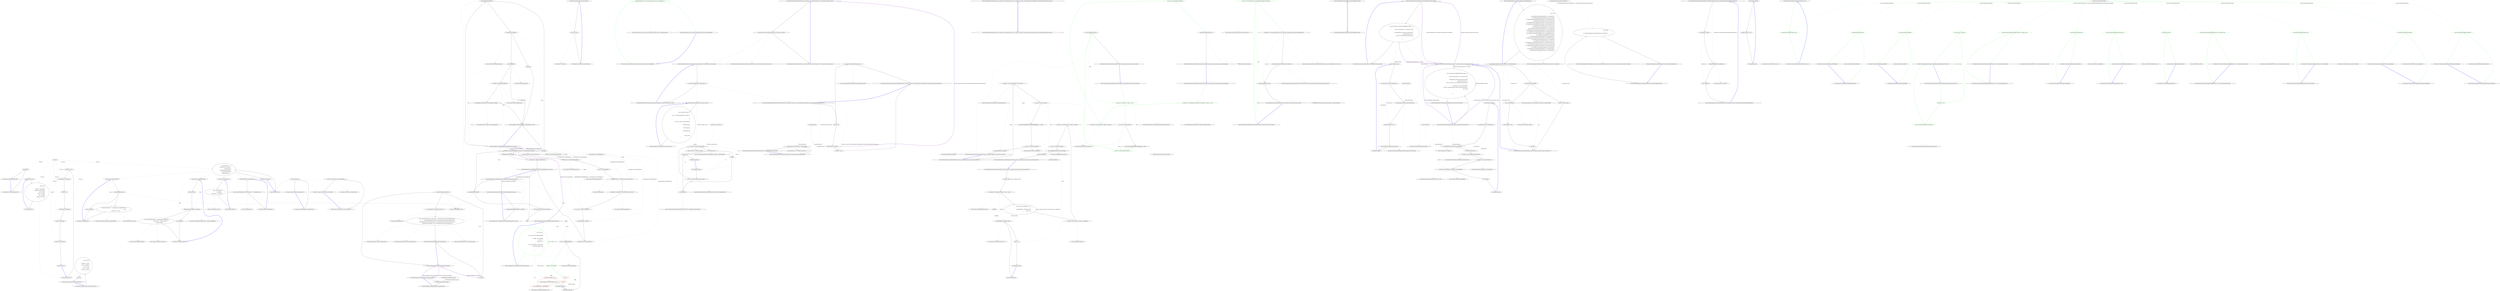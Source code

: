 digraph  {
n57 [label="Nancy.Url", span=""];
n0 [label="Entry Nancy.Url.Url()", span="17-17", cluster="Nancy.Url.Url()"];
n1 [label="this.Scheme = ''http''", span="19-19", cluster="Nancy.Url.Url()"];
n2 [label="this.HostName = String.Empty", span="20-20", cluster="Nancy.Url.Url()"];
n3 [label="this.Port = null", span="21-21", cluster="Nancy.Url.Url()"];
n4 [label="this.BasePath = String.Empty", span="22-22", cluster="Nancy.Url.Url()"];
n5 [label="this.Path = String.Empty", span="23-23", cluster="Nancy.Url.Url()"];
n6 [label="this.Query = String.Empty", span="24-24", cluster="Nancy.Url.Url()"];
n7 [label="Exit Nancy.Url.Url()", span="17-17", cluster="Nancy.Url.Url()"];
n8 [label="Entry Nancy.Url.ToString()", span="96-96", cluster="Nancy.Url.ToString()"];
n9 [label="return this.Scheme + ''://'' + \r\n                GetHostName(this.HostName) + \r\n                GetPort(this.Port) +\r\n                GetCorrectPath(this.BasePath) +\r\n                GetCorrectPath(this.Path) +\r\n                GetQuery(this.Query);", span="98-103", cluster="Nancy.Url.ToString()"];
n10 [label="Exit Nancy.Url.ToString()", span="96-96", cluster="Nancy.Url.ToString()"];
n11 [label="Entry Nancy.Url.GetHostName(string)", span="205-205", cluster="Nancy.Url.GetHostName(string)"];
n12 [label="Entry Nancy.Url.GetPort(int?)", span="198-198", cluster="Nancy.Url.GetPort(int?)"];
n13 [label="Entry Nancy.Url.GetCorrectPath(string)", span="193-193", cluster="Nancy.Url.GetCorrectPath(string)"];
n14 [label="Entry Nancy.Url.GetQuery(string)", span="106-106", cluster="Nancy.Url.GetQuery(string)"];
n15 [label="string.IsNullOrEmpty(query)", span="108-108", cluster="Nancy.Url.GetQuery(string)"];
n17 [label="return query.StartsWith(''?'', StringComparison.OrdinalIgnoreCase) ?\r\n                query :\r\n                string.Concat(''?'', query);", span="113-115", cluster="Nancy.Url.GetQuery(string)"];
n16 [label="return string.Empty;", span="110-110", cluster="Nancy.Url.GetQuery(string)"];
n19 [label="Entry string.IsNullOrEmpty(string)", span="0-0", cluster="string.IsNullOrEmpty(string)"];
n18 [label="Exit Nancy.Url.GetQuery(string)", span="106-106", cluster="Nancy.Url.GetQuery(string)"];
n20 [label="Entry string.StartsWith(string, System.StringComparison)", span="0-0", cluster="string.StartsWith(string, System.StringComparison)"];
n21 [label="Entry string.Concat(string, string)", span="0-0", cluster="string.Concat(string, string)"];
n22 [label="Entry Nancy.Url.System.ICloneable.Clone()", span="122-122", cluster="Nancy.Url.System.ICloneable.Clone()"];
n23 [label="return Clone();", span="124-124", cluster="Nancy.Url.System.ICloneable.Clone()"];
n24 [label="Exit Nancy.Url.System.ICloneable.Clone()", span="122-122", cluster="Nancy.Url.System.ICloneable.Clone()"];
n25 [label="Entry Nancy.Url.Clone()", span="131-131", cluster="Nancy.Url.Clone()"];
n26 [label="return new Url\r\n                       {\r\n                           BasePath = this.BasePath,\r\n                           HostName = this.HostName,\r\n                           Port = this.Port,\r\n                           Query = this.Query,\r\n                           Path = this.Path,\r\n                           Scheme = this.Scheme\r\n                       };", span="133-141", cluster="Nancy.Url.Clone()"];
n27 [label="Exit Nancy.Url.Clone()", span="131-131", cluster="Nancy.Url.Clone()"];
n28 [label="Entry Nancy.Url.implicit operator string(Nancy.Url)", span="149-149", cluster="Nancy.Url.implicit operator string(Nancy.Url)"];
n29 [label="return url.ToString();", span="151-151", cluster="Nancy.Url.implicit operator string(Nancy.Url)"];
n30 [label="Exit Nancy.Url.implicit operator string(Nancy.Url)", span="149-149", cluster="Nancy.Url.implicit operator string(Nancy.Url)"];
n31 [label="Entry Nancy.Url.implicit operator Nancy.Url(string)", span="159-159", cluster="Nancy.Url.implicit operator Nancy.Url(string)"];
n32 [label="return new Uri(url);", span="161-161", cluster="Nancy.Url.implicit operator Nancy.Url(string)"];
n33 [label="Exit Nancy.Url.implicit operator Nancy.Url(string)", span="159-159", cluster="Nancy.Url.implicit operator Nancy.Url(string)"];
n34 [label="Entry System.Uri.Uri(string)", span="0-0", cluster="System.Uri.Uri(string)"];
n35 [label="Entry Nancy.Url.implicit operator System.Uri(Nancy.Url)", span="169-169", cluster="Nancy.Url.implicit operator System.Uri(Nancy.Url)"];
n36 [label="return new Uri(url.ToString(), UriKind.Absolute);", span="171-171", cluster="Nancy.Url.implicit operator System.Uri(Nancy.Url)"];
n37 [label="Exit Nancy.Url.implicit operator System.Uri(Nancy.Url)", span="169-169", cluster="Nancy.Url.implicit operator System.Uri(Nancy.Url)"];
n38 [label="Entry System.Uri.Uri(string, System.UriKind)", span="0-0", cluster="System.Uri.Uri(string, System.UriKind)"];
n39 [label="Entry Nancy.Url.implicit operator Nancy.Url(System.Uri)", span="179-179", cluster="Nancy.Url.implicit operator Nancy.Url(System.Uri)"];
n40 [label="var url = new Url\r\n            {\r\n                HostName = uri.Host,\r\n                Path = uri.LocalPath,\r\n                Port = uri.Port,\r\n                Query = uri.Query,\r\n                Scheme = uri.Scheme\r\n            }", span="181-188", cluster="Nancy.Url.implicit operator Nancy.Url(System.Uri)"];
n41 [label="return url;", span="190-190", cluster="Nancy.Url.implicit operator Nancy.Url(System.Uri)"];
n42 [label="Exit Nancy.Url.implicit operator Nancy.Url(System.Uri)", span="179-179", cluster="Nancy.Url.implicit operator Nancy.Url(System.Uri)"];
n43 [label="return (string.IsNullOrEmpty(path) || path.Equals(''/'')) ? string.Empty : path;", span="195-195", cluster="Nancy.Url.GetCorrectPath(string)"];
n44 [label="Exit Nancy.Url.GetCorrectPath(string)", span="193-193", cluster="Nancy.Url.GetCorrectPath(string)"];
n45 [label="Entry string.Equals(string)", span="0-0", cluster="string.Equals(string)"];
n46 [label="return (!port.HasValue) ?\r\n                string.Empty : \r\n                string.Concat('':'', port.Value);", span="200-202", cluster="Nancy.Url.GetPort(int?)"];
n47 [label="Exit Nancy.Url.GetPort(int?)", span="198-198", cluster="Nancy.Url.GetPort(int?)"];
n48 [label="Entry string.Concat(object, object)", span="0-0", cluster="string.Concat(object, object)"];
n49 [label="IPAddress address", span="207-207", cluster="Nancy.Url.GetHostName(string)"];
n50 [label="IPAddress.TryParse(hostName, out address)", span="209-209", cluster="Nancy.Url.GetHostName(string)"];
n52 [label="return hostName;", span="217-217", cluster="Nancy.Url.GetHostName(string)"];
n51 [label="return (address.AddressFamily == AddressFamily.InterNetworkV6)\r\n                           ? string.Concat(''['', address.ToString(), '']'')\r\n                           : address.ToString();", span="211-213", cluster="Nancy.Url.GetHostName(string)"];
n54 [label="Entry System.Net.IPAddress.TryParse(string, out System.Net.IPAddress)", span="0-0", cluster="System.Net.IPAddress.TryParse(string, out System.Net.IPAddress)"];
n53 [label="Exit Nancy.Url.GetHostName(string)", span="205-205", cluster="Nancy.Url.GetHostName(string)"];
n55 [label="Entry System.Net.IPAddress.ToString()", span="0-0", cluster="System.Net.IPAddress.ToString()"];
n56 [label="Entry string.Concat(string, string, string)", span="0-0", cluster="string.Concat(string, string, string)"];
m0_3 [label="Entry System.Collections.Concurrent.ConcurrentDictionary<TKey, TValue>.ConcurrentDictionary()", span="0-0", cluster="System.Collections.Concurrent.ConcurrentDictionary<TKey, TValue>.ConcurrentDictionary()", file="BrowserResponseExtensionsTests.cs"];
m0_0 [label="Entry Nancy.Conventions.StaticContentConventionBuilder.StaticContentConventionBuilder()", span="19-19", cluster="Nancy.Conventions.StaticContentConventionBuilder.StaticContentConventionBuilder()", file="BrowserResponseExtensionsTests.cs"];
m0_1 [label="ResponseFactoryCache = new ConcurrentDictionary<string, Func<Response>>()", span="21-21", cluster="Nancy.Conventions.StaticContentConventionBuilder.StaticContentConventionBuilder()", color=green, community=0, file="BrowserResponseExtensionsTests.cs"];
m0_2 [label="Exit Nancy.Conventions.StaticContentConventionBuilder.StaticContentConventionBuilder()", span="19-19", cluster="Nancy.Conventions.StaticContentConventionBuilder.StaticContentConventionBuilder()", file="BrowserResponseExtensionsTests.cs"];
m1_6 [label="Entry System.ArgumentNullException.ArgumentNullException(string)", span="0-0", cluster="System.ArgumentNullException.ArgumentNullException(string)", file="ConfigurableBootstrapper.cs"];
m1_33 [label="Entry System.Threading.Tasks.TaskCompletionSource<TResult>.SetResult(TResult)", span="0-0", cluster="System.Threading.Tasks.TaskCompletionSource<TResult>.SetResult(TResult)", file="ConfigurableBootstrapper.cs"];
m1_20 [label="Entry Nancy.Routing.RouteDescription.RouteDescription(string, string, System.Func<Nancy.NancyContext, bool>)", span="16-16", cluster="Nancy.Routing.RouteDescription.RouteDescription(string, string, System.Func<Nancy.NancyContext, bool>)", file="ConfigurableBootstrapper.cs"];
m1_32 [label="Entry System.Func<T, TResult>.Invoke(T)", span="0-0", cluster="System.Func<T, TResult>.Invoke(T)", file="ConfigurableBootstrapper.cs"];
m1_31 [label="Entry System.Threading.Tasks.TaskCompletionSource<TResult>.TaskCompletionSource()", span="0-0", cluster="System.Threading.Tasks.TaskCompletionSource<TResult>.TaskCompletionSource()", file="ConfigurableBootstrapper.cs"];
m1_13 [label="Entry Nancy.Routing.Route.FromSync(Nancy.Routing.RouteDescription, System.Func<dynamic, dynamic>)", span="68-68", cluster="Nancy.Routing.Route.FromSync(Nancy.Routing.RouteDescription, System.Func<dynamic, dynamic>)", file="ConfigurableBootstrapper.cs"];
m1_14 [label="return new Route(description, Wrap(syncFunc));", span="70-70", cluster="Nancy.Routing.Route.FromSync(Nancy.Routing.RouteDescription, System.Func<dynamic, dynamic>)", file="ConfigurableBootstrapper.cs"];
m1_15 [label="Exit Nancy.Routing.Route.FromSync(Nancy.Routing.RouteDescription, System.Func<dynamic, dynamic>)", span="68-68", cluster="Nancy.Routing.Route.FromSync(Nancy.Routing.RouteDescription, System.Func<dynamic, dynamic>)", file="ConfigurableBootstrapper.cs"];
m1_17 [label="Entry Nancy.Routing.Route.FromSync(string, string, System.Func<Nancy.NancyContext, bool>, System.Func<dynamic, dynamic>)", span="81-81", cluster="Nancy.Routing.Route.FromSync(string, string, System.Func<Nancy.NancyContext, bool>, System.Func<dynamic, dynamic>)", file="ConfigurableBootstrapper.cs"];
m1_18 [label="return FromSync(new RouteDescription(method, path, condition), syncFunc);", span="83-83", cluster="Nancy.Routing.Route.FromSync(string, string, System.Func<Nancy.NancyContext, bool>, System.Func<dynamic, dynamic>)", file="ConfigurableBootstrapper.cs"];
m1_19 [label="Exit Nancy.Routing.Route.FromSync(string, string, System.Func<Nancy.NancyContext, bool>, System.Func<dynamic, dynamic>)", span="81-81", cluster="Nancy.Routing.Route.FromSync(string, string, System.Func<Nancy.NancyContext, bool>, System.Func<dynamic, dynamic>)", file="ConfigurableBootstrapper.cs"];
m1_9 [label="Entry Nancy.Routing.Route.Invoke(Nancy.DynamicDictionary, System.Threading.CancellationToken)", span="57-57", cluster="Nancy.Routing.Route.Invoke(Nancy.DynamicDictionary, System.Threading.CancellationToken)", file="ConfigurableBootstrapper.cs"];
m1_10 [label="return this.Action.Invoke(parameters, cancellationToken);", span="59-59", cluster="Nancy.Routing.Route.Invoke(Nancy.DynamicDictionary, System.Threading.CancellationToken)", file="ConfigurableBootstrapper.cs"];
m1_11 [label="Exit Nancy.Routing.Route.Invoke(Nancy.DynamicDictionary, System.Threading.CancellationToken)", span="57-57", cluster="Nancy.Routing.Route.Invoke(Nancy.DynamicDictionary, System.Threading.CancellationToken)", file="ConfigurableBootstrapper.cs"];
m1_7 [label="Entry Nancy.Routing.Route.Route(string, string, System.Func<Nancy.NancyContext, bool>, System.Func<dynamic, System.Threading.CancellationToken, System.Threading.Tasks.Task<dynamic>>)", span="34-34", cluster="Nancy.Routing.Route.Route(string, string, System.Func<Nancy.NancyContext, bool>, System.Func<dynamic, System.Threading.CancellationToken, System.Threading.Tasks.Task<dynamic>>)", file="ConfigurableBootstrapper.cs"];
m1_8 [label="Exit Nancy.Routing.Route.Route(string, string, System.Func<Nancy.NancyContext, bool>, System.Func<dynamic, System.Threading.CancellationToken, System.Threading.Tasks.Task<dynamic>>)", span="34-34", cluster="Nancy.Routing.Route.Route(string, string, System.Func<Nancy.NancyContext, bool>, System.Func<dynamic, System.Threading.CancellationToken, System.Threading.Tasks.Task<dynamic>>)", file="ConfigurableBootstrapper.cs"];
m1_12 [label="Entry System.Func<T1, T2, TResult>.Invoke(T1, T2)", span="0-0", cluster="System.Func<T1, T2, TResult>.Invoke(T1, T2)", file="ConfigurableBootstrapper.cs"];
m1_23 [label="Entry lambda expression", span="93-109", cluster="lambda expression", file="ConfigurableBootstrapper.cs"];
m1_25 [label="var result = syncFunc.Invoke(parameters)", span="99-99", cluster="lambda expression", file="ConfigurableBootstrapper.cs"];
m1_28 [label="tcs.SetException(e)", span="105-105", cluster="lambda expression", file="ConfigurableBootstrapper.cs"];
m1_24 [label="var tcs = new TaskCompletionSource<dynamic>()", span="95-95", cluster="lambda expression", file="ConfigurableBootstrapper.cs"];
m1_26 [label="tcs.SetResult(result)", span="101-101", cluster="lambda expression", file="ConfigurableBootstrapper.cs"];
m1_29 [label="return tcs.Task;", span="108-108", cluster="lambda expression", file="ConfigurableBootstrapper.cs"];
m1_27 [label=Exception, span="103-103", cluster="lambda expression", file="ConfigurableBootstrapper.cs"];
m1_30 [label="Exit lambda expression", span="93-109", cluster="lambda expression", file="ConfigurableBootstrapper.cs"];
m1_34 [label="Entry System.Threading.Tasks.TaskCompletionSource<TResult>.SetException(System.Exception)", span="0-0", cluster="System.Threading.Tasks.TaskCompletionSource<TResult>.SetException(System.Exception)", file="ConfigurableBootstrapper.cs"];
m1_16 [label="Entry Nancy.Routing.Route.Wrap(System.Func<object, object>)", span="91-91", cluster="Nancy.Routing.Route.Wrap(System.Func<object, object>)", file="ConfigurableBootstrapper.cs"];
m1_21 [label="return (parameters, context) =>\r\n                {\r\n                    var tcs = new TaskCompletionSource<dynamic>();\r\n\r\n                    try\r\n                    {\r\n                        var result = syncFunc.Invoke(parameters);\r\n\r\n                        tcs.SetResult(result);\r\n                    }\r\n                    catch (Exception e)\r\n                    {\r\n                        tcs.SetException(e);\r\n                    }\r\n\r\n                    return tcs.Task;\r\n                };", span="93-109", cluster="Nancy.Routing.Route.Wrap(System.Func<object, object>)", file="ConfigurableBootstrapper.cs"];
m1_22 [label="Exit Nancy.Routing.Route.Wrap(System.Func<object, object>)", span="91-91", cluster="Nancy.Routing.Route.Wrap(System.Func<object, object>)", file="ConfigurableBootstrapper.cs"];
m1_0 [label="Entry Nancy.Routing.Route.Route(Nancy.Routing.RouteDescription, System.Func<dynamic, System.Threading.CancellationToken, System.Threading.Tasks.Task<dynamic>>)", span="16-16", cluster="Nancy.Routing.Route.Route(Nancy.Routing.RouteDescription, System.Func<dynamic, System.Threading.CancellationToken, System.Threading.Tasks.Task<dynamic>>)", file="ConfigurableBootstrapper.cs"];
m1_1 [label="action == null", span="18-18", cluster="Nancy.Routing.Route.Route(Nancy.Routing.RouteDescription, System.Func<dynamic, System.Threading.CancellationToken, System.Threading.Tasks.Task<dynamic>>)", file="ConfigurableBootstrapper.cs"];
m1_3 [label="this.Description = description", span="23-23", cluster="Nancy.Routing.Route.Route(Nancy.Routing.RouteDescription, System.Func<dynamic, System.Threading.CancellationToken, System.Threading.Tasks.Task<dynamic>>)", file="ConfigurableBootstrapper.cs"];
m1_4 [label="this.Action = action", span="24-24", cluster="Nancy.Routing.Route.Route(Nancy.Routing.RouteDescription, System.Func<dynamic, System.Threading.CancellationToken, System.Threading.Tasks.Task<dynamic>>)", file="ConfigurableBootstrapper.cs"];
m1_2 [label="throw new ArgumentNullException(''action'');", span="20-20", cluster="Nancy.Routing.Route.Route(Nancy.Routing.RouteDescription, System.Func<dynamic, System.Threading.CancellationToken, System.Threading.Tasks.Task<dynamic>>)", file="ConfigurableBootstrapper.cs"];
m1_5 [label="Exit Nancy.Routing.Route.Route(Nancy.Routing.RouteDescription, System.Func<dynamic, System.Threading.CancellationToken, System.Threading.Tasks.Task<dynamic>>)", span="16-16", cluster="Nancy.Routing.Route.Route(Nancy.Routing.RouteDescription, System.Func<dynamic, System.Threading.CancellationToken, System.Threading.Tasks.Task<dynamic>>)", file="ConfigurableBootstrapper.cs"];
m1_35 [label="Nancy.Routing.Route", span="", file="ConfigurableBootstrapper.cs"];
m1_36 [label="System.Func<object, object>", span="", file="ConfigurableBootstrapper.cs"];
m2_7 [label="Entry Nancy.Testing.DocumentWrapper.DocumentWrapper(string)", span="47-47", cluster="Nancy.Testing.DocumentWrapper.DocumentWrapper(string)", file="ContextExtensionsTests.cs"];
m2_24 [label="Entry bool.ShouldBeTrue()", span="70-70", cluster="bool.ShouldBeTrue()", file="ContextExtensionsTests.cs"];
m2_46 [label="Entry object.ShouldEqual(object)", span="80-80", cluster="object.ShouldEqual(object)", file="ContextExtensionsTests.cs"];
m2_30 [label="Entry Nancy.Testing.Tests.ContextExtensionsTests.Should_use_jsonresponse_from_context_if_it_is_present()", span="48-48", cluster="Nancy.Testing.Tests.ContextExtensionsTests.Should_use_jsonresponse_from_context_if_it_is_present()", file="ContextExtensionsTests.cs"];
m2_31 [label="var model = new JsonModel() { Dummy = ''Data'' }", span="50-50", cluster="Nancy.Testing.Tests.ContextExtensionsTests.Should_use_jsonresponse_from_context_if_it_is_present()", color=green, community=0, file="ContextExtensionsTests.cs"];
m2_32 [label="var context = new NancyContext()", span="51-51", cluster="Nancy.Testing.Tests.ContextExtensionsTests.Should_use_jsonresponse_from_context_if_it_is_present()", file="ContextExtensionsTests.cs"];
m2_33 [label="context.Items[''@@@@JSONRESPONSE@@@@''] = model", span="52-52", cluster="Nancy.Testing.Tests.ContextExtensionsTests.Should_use_jsonresponse_from_context_if_it_is_present()", file="ContextExtensionsTests.cs"];
m2_35 [label="result.ShouldBeSameAs(model)", span="56-56", cluster="Nancy.Testing.Tests.ContextExtensionsTests.Should_use_jsonresponse_from_context_if_it_is_present()", file="ContextExtensionsTests.cs"];
m2_34 [label="var result = context.JsonBody<JsonModel>()", span="54-54", cluster="Nancy.Testing.Tests.ContextExtensionsTests.Should_use_jsonresponse_from_context_if_it_is_present()", color=green, community=0, file="ContextExtensionsTests.cs"];
m2_36 [label="Exit Nancy.Testing.Tests.ContextExtensionsTests.Should_use_jsonresponse_from_context_if_it_is_present()", span="48-48", cluster="Nancy.Testing.Tests.ContextExtensionsTests.Should_use_jsonresponse_from_context_if_it_is_present()", file="ContextExtensionsTests.cs"];
m2_21 [label="Entry System.Text.Encoding.GetBytes(string)", span="0-0", cluster="System.Text.Encoding.GetBytes(string)", file="ContextExtensionsTests.cs"];
m2_37 [label="Entry Nancy.Testing.Tests.ContextExtensionsTests.JsonModel.JsonModel()", span="42-42", cluster="Nancy.Testing.Tests.ContextExtensionsTests.JsonModel.JsonModel()", file="ContextExtensionsTests.cs"];
m2_0 [label="Entry Nancy.Testing.Tests.ContextExtensionsTests.Should_use_documentwrapper_from_context_if_it_is_present()", span="12-12", cluster="Nancy.Testing.Tests.ContextExtensionsTests.Should_use_documentwrapper_from_context_if_it_is_present()", file="ContextExtensionsTests.cs"];
m2_1 [label="var wrapper = new DocumentWrapper(''<html></html>'')", span="14-14", cluster="Nancy.Testing.Tests.ContextExtensionsTests.Should_use_documentwrapper_from_context_if_it_is_present()", file="ContextExtensionsTests.cs"];
m2_2 [label="var context = new NancyContext()", span="15-15", cluster="Nancy.Testing.Tests.ContextExtensionsTests.Should_use_documentwrapper_from_context_if_it_is_present()", file="ContextExtensionsTests.cs"];
m2_3 [label="context.Items[''@@@@DOCUMENT_WRAPPER@@@@''] = wrapper", span="16-16", cluster="Nancy.Testing.Tests.ContextExtensionsTests.Should_use_documentwrapper_from_context_if_it_is_present()", file="ContextExtensionsTests.cs"];
m2_5 [label="result.ShouldBeSameAs(wrapper)", span="20-20", cluster="Nancy.Testing.Tests.ContextExtensionsTests.Should_use_documentwrapper_from_context_if_it_is_present()", file="ContextExtensionsTests.cs"];
m2_4 [label="var result = context.DocumentBody()", span="18-18", cluster="Nancy.Testing.Tests.ContextExtensionsTests.Should_use_documentwrapper_from_context_if_it_is_present()", file="ContextExtensionsTests.cs"];
m2_6 [label="Exit Nancy.Testing.Tests.ContextExtensionsTests.Should_use_documentwrapper_from_context_if_it_is_present()", span="12-12", cluster="Nancy.Testing.Tests.ContextExtensionsTests.Should_use_documentwrapper_from_context_if_it_is_present()", file="ContextExtensionsTests.cs"];
m2_45 [label="Entry Nancy.Responses.JsonResponse<TModel>.JsonResponse(TModel)", span="8-8", cluster="Nancy.Responses.JsonResponse<TModel>.JsonResponse(TModel)", file="ContextExtensionsTests.cs"];
m2_29 [label="Entry System.IO.Stream.Write(byte[], int, int)", span="0-0", cluster="System.IO.Stream.Write(byte[], int, int)", file="ContextExtensionsTests.cs"];
m2_8 [label="Entry Nancy.NancyContext.NancyContext()", span="16-16", cluster="Nancy.NancyContext.NancyContext()", file="ContextExtensionsTests.cs"];
m2_23 [label="Entry object.ShouldBeOfType(System.Type)", span="140-140", cluster="object.ShouldBeOfType(System.Type)", file="ContextExtensionsTests.cs"];
m2_10 [label="Entry object.ShouldBeSameAs(object)", span="115-115", cluster="object.ShouldBeSameAs(object)", file="ContextExtensionsTests.cs"];
m2_22 [label="Entry Nancy.Response.Response()", span="15-15", cluster="Nancy.Response.Response()", file="ContextExtensionsTests.cs"];
m2_25 [label="Entry lambda expression", span="28-32", cluster="lambda expression", file="ContextExtensionsTests.cs"];
m2_26 [label="s.Write(bodyBytes, 0, bodyBytes.Length)", span="30-30", cluster="lambda expression", file="ContextExtensionsTests.cs"];
m2_27 [label="called = true", span="31-31", cluster="lambda expression", file="ContextExtensionsTests.cs"];
m2_28 [label="Exit lambda expression", span="28-32", cluster="lambda expression", file="ContextExtensionsTests.cs"];
m2_39 [label="Entry Nancy.Testing.Tests.ContextExtensionsTests.Should_create_new_wrapper_from_json_response_if_not_already_present()", span="60-60", cluster="Nancy.Testing.Tests.ContextExtensionsTests.Should_create_new_wrapper_from_json_response_if_not_already_present()", file="ContextExtensionsTests.cs"];
m2_40 [label="var response = new JsonResponse<JsonModel>(new JsonModel() { Dummy = ''Data'' })", span="62-62", cluster="Nancy.Testing.Tests.ContextExtensionsTests.Should_create_new_wrapper_from_json_response_if_not_already_present()", color=green, community=0, file="ContextExtensionsTests.cs"];
m2_41 [label="var context = new NancyContext() { Response = response }", span="63-63", cluster="Nancy.Testing.Tests.ContextExtensionsTests.Should_create_new_wrapper_from_json_response_if_not_already_present()", file="ContextExtensionsTests.cs"];
m2_42 [label="var result = context.JsonBody<JsonModel>()", span="65-65", cluster="Nancy.Testing.Tests.ContextExtensionsTests.Should_create_new_wrapper_from_json_response_if_not_already_present()", color=green, community=0, file="ContextExtensionsTests.cs"];
m2_43 [label="result.Dummy.ShouldEqual(''Data'')", span="67-67", cluster="Nancy.Testing.Tests.ContextExtensionsTests.Should_create_new_wrapper_from_json_response_if_not_already_present()", file="ContextExtensionsTests.cs"];
m2_44 [label="Exit Nancy.Testing.Tests.ContextExtensionsTests.Should_create_new_wrapper_from_json_response_if_not_already_present()", span="60-60", cluster="Nancy.Testing.Tests.ContextExtensionsTests.Should_create_new_wrapper_from_json_response_if_not_already_present()", file="ContextExtensionsTests.cs"];
m2_11 [label="Entry Nancy.Testing.Tests.ContextExtensionsTests.Should_create_new_wrapper_from_html_response_if_not_already_present()", span="24-24", cluster="Nancy.Testing.Tests.ContextExtensionsTests.Should_create_new_wrapper_from_html_response_if_not_already_present()", file="ContextExtensionsTests.cs"];
m2_12 [label="var called = false", span="26-26", cluster="Nancy.Testing.Tests.ContextExtensionsTests.Should_create_new_wrapper_from_html_response_if_not_already_present()", file="ContextExtensionsTests.cs"];
m2_13 [label="var bodyBytes = Encoding.ASCII.GetBytes(''<html></html>'')", span="27-27", cluster="Nancy.Testing.Tests.ContextExtensionsTests.Should_create_new_wrapper_from_html_response_if_not_already_present()", file="ContextExtensionsTests.cs"];
m2_14 [label="Action<Stream> bodyDelegate = (s) =>\r\n			{\r\n				s.Write(bodyBytes, 0, bodyBytes.Length);\r\n				called = true;\r\n			}", span="28-32", cluster="Nancy.Testing.Tests.ContextExtensionsTests.Should_create_new_wrapper_from_html_response_if_not_already_present()", file="ContextExtensionsTests.cs"];
m2_15 [label="var response = new Response { Contents = bodyDelegate }", span="33-33", cluster="Nancy.Testing.Tests.ContextExtensionsTests.Should_create_new_wrapper_from_html_response_if_not_already_present()", file="ContextExtensionsTests.cs"];
m2_16 [label="var context = new NancyContext() { Response = response }", span="34-34", cluster="Nancy.Testing.Tests.ContextExtensionsTests.Should_create_new_wrapper_from_html_response_if_not_already_present()", file="ContextExtensionsTests.cs"];
m2_17 [label="var result = context.DocumentBody()", span="36-36", cluster="Nancy.Testing.Tests.ContextExtensionsTests.Should_create_new_wrapper_from_html_response_if_not_already_present()", file="ContextExtensionsTests.cs"];
m2_18 [label="result.ShouldBeOfType(typeof(DocumentWrapper))", span="38-38", cluster="Nancy.Testing.Tests.ContextExtensionsTests.Should_create_new_wrapper_from_html_response_if_not_already_present()", file="ContextExtensionsTests.cs"];
m2_19 [label="called.ShouldBeTrue()", span="39-39", cluster="Nancy.Testing.Tests.ContextExtensionsTests.Should_create_new_wrapper_from_html_response_if_not_already_present()", file="ContextExtensionsTests.cs"];
m2_20 [label="Exit Nancy.Testing.Tests.ContextExtensionsTests.Should_create_new_wrapper_from_html_response_if_not_already_present()", span="24-24", cluster="Nancy.Testing.Tests.ContextExtensionsTests.Should_create_new_wrapper_from_html_response_if_not_already_present()", file="ContextExtensionsTests.cs"];
m2_9 [label="Entry Nancy.NancyContext.DocumentBody()", span="34-34", cluster="Nancy.NancyContext.DocumentBody()", file="ContextExtensionsTests.cs"];
m2_38 [label="Entry Nancy.NancyContext.JsonBody<TModel>()", span="47-47", cluster="Nancy.NancyContext.JsonBody<TModel>()", file="ContextExtensionsTests.cs"];
m2_47 [label=bodyBytes, span="", file="ContextExtensionsTests.cs"];
m3_10 [label="Entry System.IO.StreamWriter.StreamWriter(System.IO.Stream)", span="0-0", cluster="System.IO.StreamWriter.StreamWriter(System.IO.Stream)", file="DefaultJsonSerializer.cs"];
m3_20 [label="Entry string.Split(params char[])", span="0-0", cluster="string.Split(params char[])", file="DefaultJsonSerializer.cs"];
m3_11 [label="Entry Nancy.Json.JavaScriptSerializer.JavaScriptSerializer(Nancy.Json.JavaScriptTypeResolver, bool, int, int)", span="74-74", cluster="Nancy.Json.JavaScriptSerializer.JavaScriptSerializer(Nancy.Json.JavaScriptTypeResolver, bool, int, int)", file="DefaultJsonSerializer.cs"];
m3_3 [label="Entry Nancy.Responses.DefaultJsonSerializer.IsJsonType(string)", span="47-47", cluster="Nancy.Responses.DefaultJsonSerializer.IsJsonType(string)", file="DefaultJsonSerializer.cs"];
m3_14 [label="string.IsNullOrEmpty(contentType)", span="49-49", cluster="Nancy.Responses.DefaultJsonSerializer.IsJsonType(string)", file="DefaultJsonSerializer.cs"];
m3_16 [label="var contentMimeType = contentType.Split(';')[0]", span="54-54", cluster="Nancy.Responses.DefaultJsonSerializer.IsJsonType(string)", file="DefaultJsonSerializer.cs"];
m3_15 [label="return false;", span="51-51", cluster="Nancy.Responses.DefaultJsonSerializer.IsJsonType(string)", file="DefaultJsonSerializer.cs"];
m3_17 [label="return contentMimeType.Equals(''application/json'', StringComparison.InvariantCultureIgnoreCase) ||\r\n                   contentMimeType.Equals(''text/json'', StringComparison.InvariantCultureIgnoreCase) ||\r\n                  (contentMimeType.StartsWith(''application/vnd'', StringComparison.InvariantCultureIgnoreCase) &&\r\n                   contentMimeType.EndsWith(''+json'', StringComparison.InvariantCultureIgnoreCase));", span="56-59", cluster="Nancy.Responses.DefaultJsonSerializer.IsJsonType(string)", file="DefaultJsonSerializer.cs"];
m3_18 [label="Exit Nancy.Responses.DefaultJsonSerializer.IsJsonType(string)", span="47-47", cluster="Nancy.Responses.DefaultJsonSerializer.IsJsonType(string)", file="DefaultJsonSerializer.cs"];
m3_0 [label="Entry Nancy.Responses.DefaultJsonSerializer.CanSerialize(string)", span="13-13", cluster="Nancy.Responses.DefaultJsonSerializer.CanSerialize(string)", file="DefaultJsonSerializer.cs"];
m3_1 [label="return this.IsJsonType(contentType);", span="15-15", cluster="Nancy.Responses.DefaultJsonSerializer.CanSerialize(string)", file="DefaultJsonSerializer.cs"];
m3_2 [label="Exit Nancy.Responses.DefaultJsonSerializer.CanSerialize(string)", span="13-13", cluster="Nancy.Responses.DefaultJsonSerializer.CanSerialize(string)", file="DefaultJsonSerializer.cs"];
m3_4 [label="Entry Nancy.Responses.DefaultJsonSerializer.Serialize<TModel>(string, TModel, System.IO.Stream)", span="25-25", cluster="Nancy.Responses.DefaultJsonSerializer.Serialize<TModel>(string, TModel, System.IO.Stream)", file="DefaultJsonSerializer.cs"];
m3_5 [label="var writer = new StreamWriter(new UnclosableStreamWrapper(outputStream))", span="29-29", cluster="Nancy.Responses.DefaultJsonSerializer.Serialize<TModel>(string, TModel, System.IO.Stream)", color=green, community=0, file="DefaultJsonSerializer.cs"];
m3_8 [label="serializer.Serialize(model, writer)", span="33-33", cluster="Nancy.Responses.DefaultJsonSerializer.Serialize<TModel>(string, TModel, System.IO.Stream)", file="DefaultJsonSerializer.cs"];
m3_6 [label="var serializer = new JavaScriptSerializer(null, false, JsonSettings.MaxJsonLength, JsonSettings.MaxRecursions)", span="29-29", cluster="Nancy.Responses.DefaultJsonSerializer.Serialize<TModel>(string, TModel, System.IO.Stream)", file="DefaultJsonSerializer.cs"];
m3_7 [label="serializer.RegisterConverters(JsonSettings.Converters)", span="31-31", cluster="Nancy.Responses.DefaultJsonSerializer.Serialize<TModel>(string, TModel, System.IO.Stream)", file="DefaultJsonSerializer.cs"];
m3_9 [label="Exit Nancy.Responses.DefaultJsonSerializer.Serialize<TModel>(string, TModel, System.IO.Stream)", span="25-25", cluster="Nancy.Responses.DefaultJsonSerializer.Serialize<TModel>(string, TModel, System.IO.Stream)", file="DefaultJsonSerializer.cs"];
m3_12 [label="Entry Nancy.Json.JavaScriptSerializer.RegisterConverters(System.Collections.Generic.IEnumerable<Nancy.Json.JavaScriptConverter>)", span="429-429", cluster="Nancy.Json.JavaScriptSerializer.RegisterConverters(System.Collections.Generic.IEnumerable<Nancy.Json.JavaScriptConverter>)", file="DefaultJsonSerializer.cs"];
m3_23 [label="Entry string.EndsWith(string, System.StringComparison)", span="0-0", cluster="string.EndsWith(string, System.StringComparison)", file="DefaultJsonSerializer.cs"];
m3_13 [label="Entry Nancy.Json.JavaScriptSerializer.Serialize(object, System.IO.TextWriter)", span="465-465", cluster="Nancy.Json.JavaScriptSerializer.Serialize(object, System.IO.TextWriter)", file="DefaultJsonSerializer.cs"];
m3_21 [label="Entry string.Equals(string, System.StringComparison)", span="0-0", cluster="string.Equals(string, System.StringComparison)", file="DefaultJsonSerializer.cs"];
m3_22 [label="Entry string.StartsWith(string, System.StringComparison)", span="0-0", cluster="string.StartsWith(string, System.StringComparison)", file="DefaultJsonSerializer.cs"];
m3_24 [label="Nancy.Responses.DefaultJsonSerializer", span="", file="DefaultJsonSerializer.cs"];
m4_20 [label="Entry Nancy.Responses.GenericFileResponse.IsSafeFilePath(string, string)", span="58-58", cluster="Nancy.Responses.GenericFileResponse.IsSafeFilePath(string, string)", file="GenericFileResponse.cs"];
m4_21 [label="string.IsNullOrEmpty(RootPath)", span="60-60", cluster="Nancy.Responses.GenericFileResponse.IsSafeFilePath(string, string)", file="GenericFileResponse.cs"];
m4_23 [label="!Path.HasExtension(filePath)", span="65-65", cluster="Nancy.Responses.GenericFileResponse.IsSafeFilePath(string, string)", file="GenericFileResponse.cs"];
m4_25 [label="!File.Exists(filePath)", span="70-70", cluster="Nancy.Responses.GenericFileResponse.IsSafeFilePath(string, string)", file="GenericFileResponse.cs"];
m4_27 [label="var fullPath = Path.GetFullPath(filePath)", span="75-75", cluster="Nancy.Responses.GenericFileResponse.IsSafeFilePath(string, string)", file="GenericFileResponse.cs"];
m4_28 [label="return fullPath.StartsWith(rootPath, StringComparison.Ordinal);", span="77-77", cluster="Nancy.Responses.GenericFileResponse.IsSafeFilePath(string, string)", file="GenericFileResponse.cs"];
m4_22 [label="return false;", span="62-62", cluster="Nancy.Responses.GenericFileResponse.IsSafeFilePath(string, string)", file="GenericFileResponse.cs"];
m4_24 [label="return false;", span="67-67", cluster="Nancy.Responses.GenericFileResponse.IsSafeFilePath(string, string)", file="GenericFileResponse.cs"];
m4_26 [label="return false;", span="72-72", cluster="Nancy.Responses.GenericFileResponse.IsSafeFilePath(string, string)", file="GenericFileResponse.cs"];
m4_29 [label="Exit Nancy.Responses.GenericFileResponse.IsSafeFilePath(string, string)", span="58-58", cluster="Nancy.Responses.GenericFileResponse.IsSafeFilePath(string, string)", file="GenericFileResponse.cs"];
m4_18 [label="Entry System.IO.FileStream.Read(byte[], int, int)", span="0-0", cluster="System.IO.FileStream.Read(byte[], int, int)", file="GenericFileResponse.cs"];
m4_33 [label="Entry System.IO.Path.GetFullPath(string)", span="0-0", cluster="System.IO.Path.GetFullPath(string)", file="GenericFileResponse.cs"];
m4_5 [label="Entry Nancy.Responses.GenericFileResponse.InitializeGenericFileResonse(string, string)", span="80-80", cluster="Nancy.Responses.GenericFileResponse.InitializeGenericFileResonse(string, string)", file="GenericFileResponse.cs"];
m4_35 [label="string.IsNullOrEmpty(filePath)", span="82-82", cluster="Nancy.Responses.GenericFileResponse.InitializeGenericFileResonse(string, string)", file="GenericFileResponse.cs"];
m4_38 [label="var fullPath = Path.IsPathRooted(filePath) ? filePath : Path.Combine(RootPath, filePath)", span="88-88", cluster="Nancy.Responses.GenericFileResponse.InitializeGenericFileResonse(string, string)", file="GenericFileResponse.cs"];
m4_46 [label="this.ContentType = contentType", span="103-103", cluster="Nancy.Responses.GenericFileResponse.InitializeGenericFileResonse(string, string)", file="GenericFileResponse.cs"];
m4_36 [label="this.StatusCode = HttpStatusCode.NotFound", span="84-84", cluster="Nancy.Responses.GenericFileResponse.InitializeGenericFileResonse(string, string)", file="GenericFileResponse.cs"];
m4_37 [label="return;", span="85-85", cluster="Nancy.Responses.GenericFileResponse.InitializeGenericFileResonse(string, string)", file="GenericFileResponse.cs"];
m4_39 [label="!IsSafeFilePath(RootPath, fullPath)", span="90-90", cluster="Nancy.Responses.GenericFileResponse.InitializeGenericFileResonse(string, string)", file="GenericFileResponse.cs"];
m4_41 [label="this.Filename = Path.GetFileName(fullPath)", span="96-96", cluster="Nancy.Responses.GenericFileResponse.InitializeGenericFileResonse(string, string)", file="GenericFileResponse.cs"];
m4_42 [label="var fi = new FileInfo(fullPath)", span="98-98", cluster="Nancy.Responses.GenericFileResponse.InitializeGenericFileResonse(string, string)", file="GenericFileResponse.cs"];
m4_45 [label="this.Contents = GetFileContent(fullPath)", span="102-102", cluster="Nancy.Responses.GenericFileResponse.InitializeGenericFileResonse(string, string)", file="GenericFileResponse.cs"];
m4_40 [label="this.StatusCode = HttpStatusCode.NotFound", span="92-92", cluster="Nancy.Responses.GenericFileResponse.InitializeGenericFileResonse(string, string)", file="GenericFileResponse.cs"];
m4_43 [label="this.Headers[''ETag''] = fi.LastWriteTimeUtc.Ticks.ToString(''x'')", span="100-100", cluster="Nancy.Responses.GenericFileResponse.InitializeGenericFileResonse(string, string)", file="GenericFileResponse.cs"];
m4_44 [label="this.Headers[''Last-Modified''] = fi.LastWriteTimeUtc.ToString(''R'')", span="101-101", cluster="Nancy.Responses.GenericFileResponse.InitializeGenericFileResonse(string, string)", file="GenericFileResponse.cs"];
m4_47 [label="this.StatusCode = HttpStatusCode.OK", span="104-104", cluster="Nancy.Responses.GenericFileResponse.InitializeGenericFileResonse(string, string)", file="GenericFileResponse.cs"];
m4_48 [label="Exit Nancy.Responses.GenericFileResponse.InitializeGenericFileResonse(string, string)", span="80-80", cluster="Nancy.Responses.GenericFileResponse.InitializeGenericFileResonse(string, string)", file="GenericFileResponse.cs"];
m4_54 [label="Entry System.DateTime.ToString(string)", span="0-0", cluster="System.DateTime.ToString(string)", file="GenericFileResponse.cs"];
m4_50 [label="Entry System.IO.Path.Combine(string, string)", span="0-0", cluster="System.IO.Path.Combine(string, string)", file="GenericFileResponse.cs"];
m4_2 [label="Entry Nancy.Responses.GenericFileResponse.GenericFileResponse(string, string)", span="30-30", cluster="Nancy.Responses.GenericFileResponse.GenericFileResponse(string, string)", file="GenericFileResponse.cs"];
m4_3 [label="InitializeGenericFileResonse(filePath, contentType)", span="32-32", cluster="Nancy.Responses.GenericFileResponse.GenericFileResponse(string, string)", file="GenericFileResponse.cs"];
m4_4 [label="Exit Nancy.Responses.GenericFileResponse.GenericFileResponse(string, string)", span="30-30", cluster="Nancy.Responses.GenericFileResponse.GenericFileResponse(string, string)", file="GenericFileResponse.cs"];
m4_31 [label="Entry System.IO.Path.HasExtension(string)", span="0-0", cluster="System.IO.Path.HasExtension(string)", file="GenericFileResponse.cs"];
m4_17 [label="Entry System.IO.File.OpenRead(string)", span="0-0", cluster="System.IO.File.OpenRead(string)", file="GenericFileResponse.cs"];
m4_53 [label="Entry long.ToString(string)", span="0-0", cluster="long.ToString(string)", file="GenericFileResponse.cs"];
m4_19 [label="Entry System.IO.Stream.Write(byte[], int, int)", span="0-0", cluster="System.IO.Stream.Write(byte[], int, int)", file="GenericFileResponse.cs"];
m4_0 [label="Entry Nancy.Responses.GenericFileResponse.GenericFileResponse(string)", span="19-19", cluster="Nancy.Responses.GenericFileResponse.GenericFileResponse(string)", file="GenericFileResponse.cs"];
m4_1 [label="Exit Nancy.Responses.GenericFileResponse.GenericFileResponse(string)", span="19-19", cluster="Nancy.Responses.GenericFileResponse.GenericFileResponse(string)", file="GenericFileResponse.cs"];
m4_51 [label="Entry System.IO.Path.GetFileName(string)", span="0-0", cluster="System.IO.Path.GetFileName(string)", file="GenericFileResponse.cs"];
m4_52 [label="Entry System.IO.FileInfo.FileInfo(string)", span="0-0", cluster="System.IO.FileInfo.FileInfo(string)", file="GenericFileResponse.cs"];
m4_6 [label="Entry Nancy.Responses.GenericFileResponse.GetFileContent(string)", span="41-41", cluster="Nancy.Responses.GenericFileResponse.GetFileContent(string)", file="GenericFileResponse.cs"];
m4_7 [label="return stream =>\r\n            {\r\n                using (var file = File.OpenRead(filePath))\r\n                {\r\n                    var buffer = new byte[4096];\r\n                    var read = -1;\r\n                    while (read != 0)\r\n                    {                                   \r\n                        read = file.Read(buffer, 0, buffer.Length);\r\n                        stream.Write(buffer, 0, read);\r\n                    }\r\n                }\r\n            };", span="43-55", cluster="Nancy.Responses.GenericFileResponse.GetFileContent(string)", color=green, community=0, file="GenericFileResponse.cs"];
m4_8 [label="Exit Nancy.Responses.GenericFileResponse.GetFileContent(string)", span="41-41", cluster="Nancy.Responses.GenericFileResponse.GetFileContent(string)", file="GenericFileResponse.cs"];
m4_9 [label="Entry lambda expression", span="43-55", cluster="lambda expression", file="GenericFileResponse.cs"];
m4_10 [label="var file = File.OpenRead(filePath)", span="45-45", cluster="lambda expression", file="GenericFileResponse.cs"];
m4_15 [label="stream.Write(buffer, 0, read)", span="52-52", cluster="lambda expression", color=red, community=0, file="GenericFileResponse.cs"];
m4_11 [label="var buffer = new byte[4096]", span="47-47", cluster="lambda expression", color=green, community=0, file="GenericFileResponse.cs"];
m4_14 [label="read = file.Read(buffer, 0, buffer.Length)", span="51-51", cluster="lambda expression", color=red, community=0, file="GenericFileResponse.cs"];
m4_12 [label="var read = -1", span="48-48", cluster="lambda expression", color=red, community=0, file="GenericFileResponse.cs"];
m4_13 [label="read != 0", span="49-49", cluster="lambda expression", color=red, community=0, file="GenericFileResponse.cs"];
m4_16 [label="Exit lambda expression", span="43-55", cluster="lambda expression", file="GenericFileResponse.cs"];
m4_49 [label="Entry System.IO.Path.IsPathRooted(string)", span="0-0", cluster="System.IO.Path.IsPathRooted(string)", file="GenericFileResponse.cs"];
m4_32 [label="Entry System.IO.File.Exists(string)", span="0-0", cluster="System.IO.File.Exists(string)", file="GenericFileResponse.cs"];
m4_34 [label="Entry string.StartsWith(string, System.StringComparison)", span="0-0", cluster="string.StartsWith(string, System.StringComparison)", file="GenericFileResponse.cs"];
m4_55 [label="Nancy.Responses.GenericFileResponse", span="", file="GenericFileResponse.cs"];
m4_56 [label=string, span="", file="GenericFileResponse.cs"];
m5_9 [label="Entry Nancy.Testing.NancyContextExtensions.DocumentBody(Nancy.NancyContext)", span="34-34", cluster="Nancy.Testing.NancyContextExtensions.DocumentBody(Nancy.NancyContext)", file="NancyContextExtensions.cs"];
m5_10 [label="return Cache(context, DOCUMENT_WRAPPER_KEY_NAME, () =>\r\n			{\r\n				using (var contentsStream = new MemoryStream())\r\n				{\r\n					context.Response.Contents.Invoke(contentsStream);\r\n					contentsStream.Position = 0;\r\n					return new DocumentWrapper(contentsStream);\r\n				}\r\n			});", span="36-44", cluster="Nancy.Testing.NancyContextExtensions.DocumentBody(Nancy.NancyContext)", file="NancyContextExtensions.cs"];
m5_11 [label="Exit Nancy.Testing.NancyContextExtensions.DocumentBody(Nancy.NancyContext)", span="34-34", cluster="Nancy.Testing.NancyContextExtensions.DocumentBody(Nancy.NancyContext)", file="NancyContextExtensions.cs"];
m5_34 [label="Entry Nancy.Json.JavaScriptSerializer.JavaScriptSerializer()", span="64-64", cluster="Nancy.Json.JavaScriptSerializer.JavaScriptSerializer()", file="NancyContextExtensions.cs"];
m5_33 [label="Entry System.IO.StreamReader.StreamReader(System.IO.Stream)", span="0-0", cluster="System.IO.StreamReader.StreamReader(System.IO.Stream)", file="NancyContextExtensions.cs"];
m5_35 [label="Entry System.IO.StreamReader.ReadToEnd()", span="0-0", cluster="System.IO.StreamReader.ReadToEnd()", file="NancyContextExtensions.cs"];
m5_7 [label="Entry System.Collections.Generic.IDictionary<TKey, TValue>.ContainsKey(TKey)", span="0-0", cluster="System.Collections.Generic.IDictionary<TKey, TValue>.ContainsKey(TKey)", file="NancyContextExtensions.cs"];
m5_24 [label="Entry lambda expression", span="49-62", cluster="lambda expression", file="NancyContextExtensions.cs"];
m5_14 [label="context.Response.Contents.Invoke(contentsStream)", span="40-40", cluster="lambda expression", file="NancyContextExtensions.cs"];
m5_12 [label="Entry lambda expression", span="36-44", cluster="lambda expression", file="NancyContextExtensions.cs"];
m5_13 [label="var contentsStream = new MemoryStream()", span="38-38", cluster="lambda expression", file="NancyContextExtensions.cs"];
m5_15 [label="contentsStream.Position = 0", span="41-41", cluster="lambda expression", file="NancyContextExtensions.cs"];
m5_16 [label="return new DocumentWrapper(contentsStream);", span="42-42", cluster="lambda expression", file="NancyContextExtensions.cs"];
m5_17 [label="Exit lambda expression", span="36-44", cluster="lambda expression", file="NancyContextExtensions.cs"];
m5_26 [label="context.Response.Contents.Invoke(contentsStream)", span="53-53", cluster="lambda expression", file="NancyContextExtensions.cs"];
m5_25 [label="var contentsStream = new MemoryStream()", span="51-51", cluster="lambda expression", file="NancyContextExtensions.cs"];
m5_27 [label="contentsStream.Position = 0", span="54-54", cluster="lambda expression", file="NancyContextExtensions.cs"];
m5_28 [label="var contents = new StreamReader(contentsStream)", span="55-55", cluster="lambda expression", file="NancyContextExtensions.cs"];
m5_29 [label="var serializer = new JavaScriptSerializer()", span="57-57", cluster="lambda expression", file="NancyContextExtensions.cs"];
m5_30 [label="var model = serializer.Deserialize<TModel>(contents.ReadToEnd())", span="58-58", cluster="lambda expression", file="NancyContextExtensions.cs"];
m5_31 [label="return model;", span="59-59", cluster="lambda expression", file="NancyContextExtensions.cs"];
m5_32 [label="Exit lambda expression", span="49-62", cluster="lambda expression", file="NancyContextExtensions.cs"];
m5_36 [label="Entry Nancy.Json.JavaScriptSerializer.Deserialize<T>(string)", span="181-181", cluster="Nancy.Json.JavaScriptSerializer.Deserialize<T>(string)", file="NancyContextExtensions.cs"];
m5_19 [label="Entry System.Action<T>.Invoke(T)", span="0-0", cluster="System.Action<T>.Invoke(T)", file="NancyContextExtensions.cs"];
m5_0 [label="Entry Nancy.Testing.NancyContextExtensions.Cache<T>(Nancy.NancyContext, string, System.Func<T>)", span="14-14", cluster="Nancy.Testing.NancyContextExtensions.Cache<T>(Nancy.NancyContext, string, System.Func<T>)", file="NancyContextExtensions.cs"];
m5_1 [label="context.Items.ContainsKey(key)", span="19-19", cluster="Nancy.Testing.NancyContextExtensions.Cache<T>(Nancy.NancyContext, string, System.Func<T>)", file="NancyContextExtensions.cs"];
m5_2 [label="return (T)context.Items[key];", span="21-21", cluster="Nancy.Testing.NancyContextExtensions.Cache<T>(Nancy.NancyContext, string, System.Func<T>)", file="NancyContextExtensions.cs"];
m5_3 [label="T data = getData.Invoke()", span="24-24", cluster="Nancy.Testing.NancyContextExtensions.Cache<T>(Nancy.NancyContext, string, System.Func<T>)", file="NancyContextExtensions.cs"];
m5_4 [label="context.Items[key] = data", span="25-25", cluster="Nancy.Testing.NancyContextExtensions.Cache<T>(Nancy.NancyContext, string, System.Func<T>)", file="NancyContextExtensions.cs"];
m5_5 [label="return data;", span="26-26", cluster="Nancy.Testing.NancyContextExtensions.Cache<T>(Nancy.NancyContext, string, System.Func<T>)", file="NancyContextExtensions.cs"];
m5_6 [label="Exit Nancy.Testing.NancyContextExtensions.Cache<T>(Nancy.NancyContext, string, System.Func<T>)", span="14-14", cluster="Nancy.Testing.NancyContextExtensions.Cache<T>(Nancy.NancyContext, string, System.Func<T>)", file="NancyContextExtensions.cs"];
m5_21 [label="Entry Nancy.Testing.NancyContextExtensions.JsonBody<TModel>(Nancy.NancyContext)", span="47-47", cluster="Nancy.Testing.NancyContextExtensions.JsonBody<TModel>(Nancy.NancyContext)", file="NancyContextExtensions.cs"];
m5_22 [label="return Cache(context, JSONRESPONSE_KEY_NAME, () =>\r\n			{\r\n				using (var contentsStream = new MemoryStream())\r\n				{\r\n					context.Response.Contents.Invoke(contentsStream);\r\n					contentsStream.Position = 0;\r\n					using (var contents = new StreamReader(contentsStream))\r\n					{\r\n						var serializer = new JavaScriptSerializer();\r\n						var model = serializer.Deserialize<TModel>(contents.ReadToEnd());\r\n						return model;\r\n					}\r\n				}\r\n			});", span="49-62", cluster="Nancy.Testing.NancyContextExtensions.JsonBody<TModel>(Nancy.NancyContext)", file="NancyContextExtensions.cs"];
m5_23 [label="Exit Nancy.Testing.NancyContextExtensions.JsonBody<TModel>(Nancy.NancyContext)", span="47-47", cluster="Nancy.Testing.NancyContextExtensions.JsonBody<TModel>(Nancy.NancyContext)", file="NancyContextExtensions.cs"];
m5_8 [label="Entry System.Func<TResult>.Invoke()", span="0-0", cluster="System.Func<TResult>.Invoke()", file="NancyContextExtensions.cs"];
m5_20 [label="Entry Nancy.Testing.DocumentWrapper.DocumentWrapper(System.IO.Stream)", span="28-28", cluster="Nancy.Testing.DocumentWrapper.DocumentWrapper(System.IO.Stream)", file="NancyContextExtensions.cs"];
m5_18 [label="Entry System.IO.MemoryStream.MemoryStream()", span="0-0", cluster="System.IO.MemoryStream.MemoryStream()", file="NancyContextExtensions.cs"];
m5_37 [label="Nancy.NancyContext", span="", file="NancyContextExtensions.cs"];
m5_38 [label="Nancy.NancyContext", span="", file="NancyContextExtensions.cs"];
m6_9 [label="Entry Nancy.Bootstrapper.NancyInternalConfiguration.GetTypeRegistations()", span="141-141", cluster="Nancy.Bootstrapper.NancyInternalConfiguration.GetTypeRegistations()", file="NancyInternalConfiguration.cs"];
m6_10 [label="return new[]\r\n            {\r\n                new TypeRegistration(typeof(IRouteResolver), this.RouteResolver),\r\n                new TypeRegistration(typeof(INancyEngine), this.NancyEngine),\r\n                new TypeRegistration(typeof(IModuleKeyGenerator), this.ModuleKeyGenerator),\r\n                new TypeRegistration(typeof(IRouteCache), this.RouteCache),\r\n                new TypeRegistration(typeof(IRouteCacheProvider), this.RouteCacheProvider),\r\n                new TypeRegistration(typeof(IRoutePatternMatcher), this.RoutePatternMatcher),\r\n                new TypeRegistration(typeof(IViewLocator), this.ViewLocator),\r\n                new TypeRegistration(typeof(IViewFactory), this.ViewFactory),\r\n                new TypeRegistration(typeof(INancyContextFactory), this.ContextFactory),\r\n                new TypeRegistration(typeof(INancyModuleBuilder), this.NancyModuleBuilder),\r\n                new TypeRegistration(typeof(IResponseFormatter), this.ResponseFormatter),\r\n                new TypeRegistration(typeof(IModelBinderLocator), this.ModelBinderLocator), \r\n                new TypeRegistration(typeof(IBinder), this.Binder), \r\n                new TypeRegistration(typeof(BindingDefaults), this.BindingDefaults), \r\n                new TypeRegistration(typeof(IFieldNameConverter), this.FieldNameConverter), \r\n                new TypeRegistration(typeof(IViewResolver), this.ViewResolver),\r\n                new TypeRegistration(typeof(IViewCache), this.ViewCache),\r\n                new TypeRegistration(typeof(IRenderContextFactory), this.RenderContextFactory),\r\n                new TypeRegistration(typeof(IViewLocationCache), this.ViewLocationCache),\r\n                new TypeRegistration(typeof(IViewLocationProvider), this.ViewLocationProvider),\r\n                new TypeRegistration(typeof(IErrorHandler), this.ErrorHandler), \r\n                new TypeRegistration(typeof(ICsrfTokenValidator), this.CsrfTokenValidator), \r\n                new TypeRegistration(typeof(IObjectSerializer), this.ObjectSerializer), \r\n            };", span="143-168", cluster="Nancy.Bootstrapper.NancyInternalConfiguration.GetTypeRegistations()", file="NancyInternalConfiguration.cs"];
m6_11 [label="Exit Nancy.Bootstrapper.NancyInternalConfiguration.GetTypeRegistations()", span="141-141", cluster="Nancy.Bootstrapper.NancyInternalConfiguration.GetTypeRegistations()", file="NancyInternalConfiguration.cs"];
m6_12 [label="Entry Nancy.Bootstrapper.TypeRegistration.TypeRegistration(System.Type, System.Type)", span="14-14", cluster="Nancy.Bootstrapper.TypeRegistration.TypeRegistration(System.Type, System.Type)", file="NancyInternalConfiguration.cs"];
m6_3 [label="Entry Nancy.Bootstrapper.NancyInternalConfiguration.WithOverrides(System.Action<Nancy.Bootstrapper.NancyInternalConfiguration>)", span="128-128", cluster="Nancy.Bootstrapper.NancyInternalConfiguration.WithOverrides(System.Action<Nancy.Bootstrapper.NancyInternalConfiguration>)", file="NancyInternalConfiguration.cs"];
m6_4 [label="var configuration = Default", span="130-130", cluster="Nancy.Bootstrapper.NancyInternalConfiguration.WithOverrides(System.Action<Nancy.Bootstrapper.NancyInternalConfiguration>)", file="NancyInternalConfiguration.cs"];
m6_5 [label="configurationBuilder.Invoke(configuration)", span="132-132", cluster="Nancy.Bootstrapper.NancyInternalConfiguration.WithOverrides(System.Action<Nancy.Bootstrapper.NancyInternalConfiguration>)", file="NancyInternalConfiguration.cs"];
m6_6 [label="return configuration;", span="134-134", cluster="Nancy.Bootstrapper.NancyInternalConfiguration.WithOverrides(System.Action<Nancy.Bootstrapper.NancyInternalConfiguration>)", file="NancyInternalConfiguration.cs"];
m6_7 [label="Exit Nancy.Bootstrapper.NancyInternalConfiguration.WithOverrides(System.Action<Nancy.Bootstrapper.NancyInternalConfiguration>)", span="128-128", cluster="Nancy.Bootstrapper.NancyInternalConfiguration.WithOverrides(System.Action<Nancy.Bootstrapper.NancyInternalConfiguration>)", file="NancyInternalConfiguration.cs"];
m6_16 [label="Entry Nancy.Bootstrapper.CollectionTypeRegistration.CollectionTypeRegistration(System.Type, System.Collections.Generic.IEnumerable<System.Type>)", span="19-19", cluster="Nancy.Bootstrapper.CollectionTypeRegistration.CollectionTypeRegistration(System.Type, System.Collections.Generic.IEnumerable<System.Type>)", file="NancyInternalConfiguration.cs"];
m6_8 [label="Entry System.Action<T>.Invoke(T)", span="0-0", cluster="System.Action<T>.Invoke(T)", file="NancyInternalConfiguration.cs"];
m6_0 [label="Entry lambda expression", span="114-114", cluster="lambda expression", file="NancyInternalConfiguration.cs"];
m6_1 [label="tr.RegistrationType == null", span="114-114", cluster="lambda expression", file="NancyInternalConfiguration.cs"];
m6_2 [label="Exit lambda expression", span="114-114", cluster="lambda expression", file="NancyInternalConfiguration.cs"];
m6_13 [label="Entry Nancy.Bootstrapper.NancyInternalConfiguration.GetCollectionTypeRegistrations()", span="175-175", cluster="Nancy.Bootstrapper.NancyInternalConfiguration.GetCollectionTypeRegistrations()", file="NancyInternalConfiguration.cs"];
m6_14 [label="return new[]\r\n            {\r\n                new CollectionTypeRegistration(typeof(ISerializer), this.Serializers), \r\n            };", span="177-180", cluster="Nancy.Bootstrapper.NancyInternalConfiguration.GetCollectionTypeRegistrations()", file="NancyInternalConfiguration.cs"];
m6_15 [label="Exit Nancy.Bootstrapper.NancyInternalConfiguration.GetCollectionTypeRegistrations()", span="175-175", cluster="Nancy.Bootstrapper.NancyInternalConfiguration.GetCollectionTypeRegistrations()", file="NancyInternalConfiguration.cs"];
m6_17 [label="Nancy.Bootstrapper.NancyInternalConfiguration", span="", file="NancyInternalConfiguration.cs"];
m7_26 [label="Entry Nancy.IO.UnclosableStreamWrapper.Write(byte[], int, int)", span="240-240", cluster="Nancy.IO.UnclosableStreamWrapper.Write(byte[], int, int)", file="UnclosableStreamWrapper.cs"];
m7_27 [label="this.baseStream.Write(buffer, offset, count)", span="242-242", cluster="Nancy.IO.UnclosableStreamWrapper.Write(byte[], int, int)", color=green, community=0, file="UnclosableStreamWrapper.cs"];
m7_28 [label="Exit Nancy.IO.UnclosableStreamWrapper.Write(byte[], int, int)", span="240-240", cluster="Nancy.IO.UnclosableStreamWrapper.Write(byte[], int, int)", file="UnclosableStreamWrapper.cs"];
m7_5 [label="Entry System.ArgumentNullException.ArgumentNullException(string)", span="0-0", cluster="System.ArgumentNullException.ArgumentNullException(string)", file="UnclosableStreamWrapper.cs"];
m7_17 [label="Entry System.IO.Stream.Seek(long, System.IO.SeekOrigin)", span="0-0", cluster="System.IO.Stream.Seek(long, System.IO.SeekOrigin)", file="UnclosableStreamWrapper.cs"];
m7_14 [label="Entry Nancy.IO.UnclosableStreamWrapper.Seek(long, System.IO.SeekOrigin)", span="210-210", cluster="Nancy.IO.UnclosableStreamWrapper.Seek(long, System.IO.SeekOrigin)", file="UnclosableStreamWrapper.cs"];
m7_15 [label="return this.baseStream.Seek(offset, origin);", span="212-212", cluster="Nancy.IO.UnclosableStreamWrapper.Seek(long, System.IO.SeekOrigin)", color=green, community=0, file="UnclosableStreamWrapper.cs"];
m7_16 [label="Exit Nancy.IO.UnclosableStreamWrapper.Seek(long, System.IO.SeekOrigin)", span="210-210", cluster="Nancy.IO.UnclosableStreamWrapper.Seek(long, System.IO.SeekOrigin)", file="UnclosableStreamWrapper.cs"];
m7_41 [label="Entry System.IO.Stream.EndRead(System.IAsyncResult)", span="0-0", cluster="System.IO.Stream.EndRead(System.IAsyncResult)", file="UnclosableStreamWrapper.cs"];
m7_21 [label="Entry System.IO.Stream.SetLength(long)", span="0-0", cluster="System.IO.Stream.SetLength(long)", file="UnclosableStreamWrapper.cs"];
m7_29 [label="Entry System.IO.Stream.Write(byte[], int, int)", span="0-0", cluster="System.IO.Stream.Write(byte[], int, int)", file="UnclosableStreamWrapper.cs"];
m7_42 [label="Entry Nancy.IO.UnclosableStreamWrapper.EndWrite(System.IAsyncResult)", span="285-285", cluster="Nancy.IO.UnclosableStreamWrapper.EndWrite(System.IAsyncResult)", file="UnclosableStreamWrapper.cs"];
m7_43 [label="this.baseStream.EndWrite(asyncResult)", span="287-287", cluster="Nancy.IO.UnclosableStreamWrapper.EndWrite(System.IAsyncResult)", color=green, community=0, file="UnclosableStreamWrapper.cs"];
m7_44 [label="Exit Nancy.IO.UnclosableStreamWrapper.EndWrite(System.IAsyncResult)", span="285-285", cluster="Nancy.IO.UnclosableStreamWrapper.EndWrite(System.IAsyncResult)", file="UnclosableStreamWrapper.cs"];
m7_38 [label="Entry Nancy.IO.UnclosableStreamWrapper.EndRead(System.IAsyncResult)", span="276-276", cluster="Nancy.IO.UnclosableStreamWrapper.EndRead(System.IAsyncResult)", file="UnclosableStreamWrapper.cs"];
m7_39 [label="return this.baseStream.EndRead(asyncResult);", span="278-278", cluster="Nancy.IO.UnclosableStreamWrapper.EndRead(System.IAsyncResult)", color=green, community=0, file="UnclosableStreamWrapper.cs"];
m7_40 [label="Exit Nancy.IO.UnclosableStreamWrapper.EndRead(System.IAsyncResult)", span="276-276", cluster="Nancy.IO.UnclosableStreamWrapper.EndRead(System.IAsyncResult)", file="UnclosableStreamWrapper.cs"];
m7_50 [label="Entry Nancy.IO.UnclosableStreamWrapper.WriteByte(byte)", span="306-306", cluster="Nancy.IO.UnclosableStreamWrapper.WriteByte(byte)", file="UnclosableStreamWrapper.cs"];
m7_51 [label="this.baseStream.WriteByte(value)", span="308-308", cluster="Nancy.IO.UnclosableStreamWrapper.WriteByte(byte)", color=green, community=0, file="UnclosableStreamWrapper.cs"];
m7_52 [label="Exit Nancy.IO.UnclosableStreamWrapper.WriteByte(byte)", span="306-306", cluster="Nancy.IO.UnclosableStreamWrapper.WriteByte(byte)", file="UnclosableStreamWrapper.cs"];
m7_33 [label="Entry System.IO.Stream.BeginRead(byte[], int, int, System.AsyncCallback, object)", span="0-0", cluster="System.IO.Stream.BeginRead(byte[], int, int, System.AsyncCallback, object)", file="UnclosableStreamWrapper.cs"];
m7_37 [label="Entry System.IO.Stream.BeginWrite(byte[], int, int, System.AsyncCallback, object)", span="0-0", cluster="System.IO.Stream.BeginWrite(byte[], int, int, System.AsyncCallback, object)", file="UnclosableStreamWrapper.cs"];
m7_13 [label="Entry System.IO.Stream.Flush()", span="0-0", cluster="System.IO.Stream.Flush()", file="UnclosableStreamWrapper.cs"];
m7_25 [label="Entry System.IO.Stream.Read(byte[], int, int)", span="0-0", cluster="System.IO.Stream.Read(byte[], int, int)", file="UnclosableStreamWrapper.cs"];
m7_46 [label="Entry Nancy.IO.UnclosableStreamWrapper.ReadByte()", span="297-297", cluster="Nancy.IO.UnclosableStreamWrapper.ReadByte()", file="UnclosableStreamWrapper.cs"];
m7_47 [label="return this.baseStream.ReadByte();", span="299-299", cluster="Nancy.IO.UnclosableStreamWrapper.ReadByte()", color=green, community=0, file="UnclosableStreamWrapper.cs"];
m7_48 [label="Exit Nancy.IO.UnclosableStreamWrapper.ReadByte()", span="297-297", cluster="Nancy.IO.UnclosableStreamWrapper.ReadByte()", file="UnclosableStreamWrapper.cs"];
m7_53 [label="Entry System.IO.Stream.WriteByte(byte)", span="0-0", cluster="System.IO.Stream.WriteByte(byte)", file="UnclosableStreamWrapper.cs"];
m7_49 [label="Entry System.IO.Stream.ReadByte()", span="0-0", cluster="System.IO.Stream.ReadByte()", file="UnclosableStreamWrapper.cs"];
m7_0 [label="Entry Nancy.IO.UnclosableStreamWrapper.UnclosableStreamWrapper(System.IO.Stream)", span="22-22", cluster="Nancy.IO.UnclosableStreamWrapper.UnclosableStreamWrapper(System.IO.Stream)", file="UnclosableStreamWrapper.cs"];
m7_1 [label="baseStream == null", span="24-24", cluster="Nancy.IO.UnclosableStreamWrapper.UnclosableStreamWrapper(System.IO.Stream)", color=green, community=0, file="UnclosableStreamWrapper.cs"];
m7_2 [label="throw new ArgumentNullException(''baseStream'');", span="26-26", cluster="Nancy.IO.UnclosableStreamWrapper.UnclosableStreamWrapper(System.IO.Stream)", color=green, community=0, file="UnclosableStreamWrapper.cs"];
m7_3 [label="this.baseStream = baseStream", span="29-29", cluster="Nancy.IO.UnclosableStreamWrapper.UnclosableStreamWrapper(System.IO.Stream)", color=green, community=0, file="UnclosableStreamWrapper.cs"];
m7_4 [label="Exit Nancy.IO.UnclosableStreamWrapper.UnclosableStreamWrapper(System.IO.Stream)", span="22-22", cluster="Nancy.IO.UnclosableStreamWrapper.UnclosableStreamWrapper(System.IO.Stream)", file="UnclosableStreamWrapper.cs"];
m7_34 [label="Entry Nancy.IO.UnclosableStreamWrapper.BeginWrite(byte[], int, int, System.AsyncCallback, object)", span="264-264", cluster="Nancy.IO.UnclosableStreamWrapper.BeginWrite(byte[], int, int, System.AsyncCallback, object)", file="UnclosableStreamWrapper.cs"];
m7_35 [label="return this.baseStream.BeginWrite(buffer, offset, count, callback, state);", span="266-266", cluster="Nancy.IO.UnclosableStreamWrapper.BeginWrite(byte[], int, int, System.AsyncCallback, object)", color=green, community=0, file="UnclosableStreamWrapper.cs"];
m7_36 [label="Exit Nancy.IO.UnclosableStreamWrapper.BeginWrite(byte[], int, int, System.AsyncCallback, object)", span="264-264", cluster="Nancy.IO.UnclosableStreamWrapper.BeginWrite(byte[], int, int, System.AsyncCallback, object)", file="UnclosableStreamWrapper.cs"];
m7_45 [label="Entry System.IO.Stream.EndWrite(System.IAsyncResult)", span="0-0", cluster="System.IO.Stream.EndWrite(System.IAsyncResult)", file="UnclosableStreamWrapper.cs"];
m7_18 [label="Entry Nancy.IO.UnclosableStreamWrapper.SetLength(long)", span="219-219", cluster="Nancy.IO.UnclosableStreamWrapper.SetLength(long)", file="UnclosableStreamWrapper.cs"];
m7_19 [label="this.baseStream.SetLength(value)", span="221-221", cluster="Nancy.IO.UnclosableStreamWrapper.SetLength(long)", color=green, community=0, file="UnclosableStreamWrapper.cs"];
m7_20 [label="Exit Nancy.IO.UnclosableStreamWrapper.SetLength(long)", span="219-219", cluster="Nancy.IO.UnclosableStreamWrapper.SetLength(long)", file="UnclosableStreamWrapper.cs"];
m7_22 [label="Entry Nancy.IO.UnclosableStreamWrapper.Read(byte[], int, int)", span="231-231", cluster="Nancy.IO.UnclosableStreamWrapper.Read(byte[], int, int)", file="UnclosableStreamWrapper.cs"];
m7_23 [label="return this.baseStream.Read(buffer, offset, count);", span="233-233", cluster="Nancy.IO.UnclosableStreamWrapper.Read(byte[], int, int)", color=green, community=0, file="UnclosableStreamWrapper.cs"];
m7_24 [label="Exit Nancy.IO.UnclosableStreamWrapper.Read(byte[], int, int)", span="231-231", cluster="Nancy.IO.UnclosableStreamWrapper.Read(byte[], int, int)", file="UnclosableStreamWrapper.cs"];
m7_10 [label="Entry Nancy.IO.UnclosableStreamWrapper.Flush()", span="198-198", cluster="Nancy.IO.UnclosableStreamWrapper.Flush()", file="UnclosableStreamWrapper.cs"];
m7_11 [label="this.baseStream.Flush()", span="200-200", cluster="Nancy.IO.UnclosableStreamWrapper.Flush()", color=green, community=0, file="UnclosableStreamWrapper.cs"];
m7_12 [label="Exit Nancy.IO.UnclosableStreamWrapper.Flush()", span="198-198", cluster="Nancy.IO.UnclosableStreamWrapper.Flush()", file="UnclosableStreamWrapper.cs"];
m7_30 [label="Entry Nancy.IO.UnclosableStreamWrapper.BeginRead(byte[], int, int, System.AsyncCallback, object)", span="252-252", cluster="Nancy.IO.UnclosableStreamWrapper.BeginRead(byte[], int, int, System.AsyncCallback, object)", file="UnclosableStreamWrapper.cs"];
m7_31 [label="return this.baseStream.BeginRead(buffer, offset, count, callback, state);", span="254-254", cluster="Nancy.IO.UnclosableStreamWrapper.BeginRead(byte[], int, int, System.AsyncCallback, object)", color=green, community=0, file="UnclosableStreamWrapper.cs"];
m7_32 [label="Exit Nancy.IO.UnclosableStreamWrapper.BeginRead(byte[], int, int, System.AsyncCallback, object)", span="252-252", cluster="Nancy.IO.UnclosableStreamWrapper.BeginRead(byte[], int, int, System.AsyncCallback, object)", file="UnclosableStreamWrapper.cs"];
m7_56 [label="Nancy.IO.UnclosableStreamWrapper", span="", file="UnclosableStreamWrapper.cs"];
n57 -> n1  [key=1, style=dashed, color=darkseagreen4, label="Nancy.Url"];
n57 -> n2  [key=1, style=dashed, color=darkseagreen4, label="Nancy.Url"];
n57 -> n3  [key=1, style=dashed, color=darkseagreen4, label="Nancy.Url"];
n57 -> n4  [key=1, style=dashed, color=darkseagreen4, label="Nancy.Url"];
n57 -> n5  [key=1, style=dashed, color=darkseagreen4, label="Nancy.Url"];
n57 -> n6  [key=1, style=dashed, color=darkseagreen4, label="Nancy.Url"];
n57 -> n9  [key=1, style=dashed, color=darkseagreen4, label="Nancy.Url"];
n57 -> n23  [key=1, style=dashed, color=darkseagreen4, label="Nancy.Url"];
n57 -> n26  [key=1, style=dashed, color=darkseagreen4, label="Nancy.Url"];
n0 -> n1  [key=0, style=solid];
n1 -> n2  [key=0, style=solid];
n2 -> n3  [key=0, style=solid];
n3 -> n4  [key=0, style=solid];
n4 -> n5  [key=0, style=solid];
n5 -> n6  [key=0, style=solid];
n6 -> n7  [key=0, style=solid];
n7 -> n0  [key=0, style=bold, color=blue];
n8 -> n9  [key=0, style=solid];
n9 -> n10  [key=0, style=solid];
n9 -> n11  [key=2, style=dotted];
n9 -> n12  [key=2, style=dotted];
n9 -> n13  [key=2, style=dotted];
n9 -> n14  [key=2, style=dotted];
n10 -> n8  [key=0, style=bold, color=blue];
n11 -> n49  [key=0, style=solid];
n11 -> n50  [key=1, style=dashed, color=darkseagreen4, label=string];
n11 -> n52  [key=1, style=dashed, color=darkseagreen4, label=string];
n12 -> n46  [key=0, style=solid];
n13 -> n43  [key=0, style=solid];
n14 -> n15  [key=0, style=solid];
n14 -> n17  [key=1, style=dashed, color=darkseagreen4, label=string];
n15 -> n16  [key=0, style=solid];
n15 -> n17  [key=0, style=solid];
n15 -> n19  [key=2, style=dotted];
n17 -> n18  [key=0, style=solid];
n17 -> n20  [key=2, style=dotted];
n17 -> n21  [key=2, style=dotted];
n16 -> n18  [key=0, style=solid];
n18 -> n14  [key=0, style=bold, color=blue];
n22 -> n23  [key=0, style=solid];
n23 -> n24  [key=0, style=solid];
n23 -> n25  [key=2, style=dotted];
n24 -> n22  [key=0, style=bold, color=blue];
n25 -> n26  [key=0, style=solid];
n26 -> n27  [key=0, style=solid];
n26 -> n0  [key=2, style=dotted];
n27 -> n25  [key=0, style=bold, color=blue];
n28 -> n29  [key=0, style=solid];
n29 -> n30  [key=0, style=solid];
n29 -> n8  [key=2, style=dotted];
n30 -> n28  [key=0, style=bold, color=blue];
n31 -> n32  [key=0, style=solid];
n32 -> n33  [key=0, style=solid];
n32 -> n34  [key=2, style=dotted];
n33 -> n31  [key=0, style=bold, color=blue];
n35 -> n36  [key=0, style=solid];
n36 -> n37  [key=0, style=solid];
n36 -> n38  [key=2, style=dotted];
n36 -> n8  [key=2, style=dotted];
n37 -> n35  [key=0, style=bold, color=blue];
n39 -> n40  [key=0, style=solid];
n40 -> n41  [key=0, style=solid];
n40 -> n0  [key=2, style=dotted];
n41 -> n42  [key=0, style=solid];
n42 -> n39  [key=0, style=bold, color=blue];
n43 -> n44  [key=0, style=solid];
n43 -> n19  [key=2, style=dotted];
n43 -> n45  [key=2, style=dotted];
n44 -> n13  [key=0, style=bold, color=blue];
n46 -> n47  [key=0, style=solid];
n46 -> n48  [key=2, style=dotted];
n47 -> n12  [key=0, style=bold, color=blue];
n49 -> n50  [key=0, style=solid];
n50 -> n51  [key=0, style=solid];
n50 -> n52  [key=0, style=solid];
n50 -> n54  [key=2, style=dotted];
n52 -> n53  [key=0, style=solid];
n51 -> n53  [key=0, style=solid];
n51 -> n55  [key=2, style=dotted];
n51 -> n56  [key=2, style=dotted];
n53 -> n11  [key=0, style=bold, color=blue];
m0_0 -> m0_1  [key=0, style=solid, color=green];
m0_1 -> m0_2  [key=0, style=solid, color=green];
m0_1 -> m0_3  [key=2, style=dotted, color=green];
m0_2 -> m0_0  [key=0, style=bold, color=blue];
m1_13 -> m1_14  [key=0, style=solid];
m1_14 -> m1_15  [key=0, style=solid];
m1_14 -> m1_0  [key=2, style=dotted];
m1_14 -> m1_16  [key=2, style=dotted];
m1_15 -> m1_13  [key=0, style=bold, color=blue];
m1_17 -> m1_18  [key=0, style=solid];
m1_17 -> m1_3  [key=3, color=darkorchid, style=bold, label="Property variable Nancy.Bootstrapper.NancyInternalConfiguration InternalConfiguration"];
m1_18 -> m1_19  [key=0, style=solid];
m1_18 -> m1_20  [key=2, style=dotted];
m1_18 -> m1_13  [key=2, style=dotted];
m1_19 -> m1_17  [key=0, style=bold, color=blue];
m1_9 -> m1_10  [key=0, style=solid];
m1_10 -> m1_11  [key=0, style=solid];
m1_10 -> m1_12  [key=2, style=dotted];
m1_11 -> m1_9  [key=0, style=bold, color=blue];
m1_7 -> m1_8  [key=0, style=solid];
m1_8 -> m1_7  [key=0, style=bold, color=blue];
m1_23 -> m1_24  [key=0, style=solid];
m1_23 -> m1_25  [key=1, style=dashed, color=darkseagreen4, label=dynamic];
m1_25 -> m1_26  [key=0, style=solid];
m1_25 -> m1_32  [key=2, style=dotted];
m1_28 -> m1_29  [key=0, style=solid];
m1_28 -> m1_34  [key=2, style=dotted];
m1_24 -> m1_25  [key=0, style=solid];
m1_24 -> m1_31  [key=2, style=dotted];
m1_24 -> m1_26  [key=1, style=dashed, color=darkseagreen4, label=tcs];
m1_24 -> m1_28  [key=1, style=dashed, color=darkseagreen4, label=tcs];
m1_24 -> m1_29  [key=1, style=dashed, color=darkseagreen4, label=tcs];
m1_26 -> m1_27  [key=0, style=solid];
m1_26 -> m1_29  [key=0, style=solid];
m1_26 -> m1_33  [key=2, style=dotted];
m1_29 -> m1_30  [key=0, style=solid];
m1_27 -> m1_28  [key=0, style=solid];
m1_30 -> m1_23  [key=0, style=bold, color=blue];
m1_16 -> m1_21  [key=0, style=solid];
m1_16 -> m1_25  [key=1, style=dashed, color=darkseagreen4, label="System.Func<object, object>"];
m1_21 -> m1_22  [key=0, style=solid];
m1_21 -> m1_25  [key=1, style=dashed, color=darkseagreen4, label=dynamic];
m1_21 -> m1_28  [key=1, style=dashed, color=darkseagreen4, label=e];
m1_22 -> m1_16  [key=0, style=bold, color=blue];
m1_0 -> m1_1  [key=0, style=solid];
m1_0 -> m1_3  [key=1, style=dashed, color=darkseagreen4, label="Nancy.Routing.RouteDescription"];
m1_0 -> m1_4  [key=1, style=dashed, color=darkseagreen4, label="System.Func<dynamic, System.Threading.CancellationToken, System.Threading.Tasks.Task<dynamic>>"];
m1_1 -> m1_2  [key=0, style=solid];
m1_1 -> m1_3  [key=0, style=solid];
m1_3 -> m1_4  [key=0, style=solid];
m1_4 -> m1_5  [key=0, style=solid];
m1_2 -> m1_5  [key=0, style=solid];
m1_2 -> m1_6  [key=2, style=dotted];
m1_5 -> m1_0  [key=0, style=bold, color=blue];
m1_35 -> m1_3  [key=1, style=dashed, color=darkseagreen4, label="Nancy.Routing.Route"];
m1_35 -> m1_4  [key=1, style=dashed, color=darkseagreen4, label="Nancy.Routing.Route"];
m1_35 -> m1_10  [key=1, style=dashed, color=darkseagreen4, label="Nancy.Routing.Route"];
m1_36 -> m1_25  [key=1, style=dashed, color=darkseagreen4, label="System.Func<object, object>"];
m2_30 -> m2_31  [key=0, style=solid, color=green];
m2_31 -> m2_32  [key=0, style=solid, color=green];
m2_31 -> m2_37  [key=2, style=dotted, color=green];
m2_31 -> m2_33  [key=1, style=dashed, color=green, label=model];
m2_31 -> m2_35  [key=1, style=dashed, color=green, label=model];
m2_32 -> m2_33  [key=0, style=solid];
m2_32 -> m2_8  [key=2, style=dotted];
m2_32 -> m2_34  [key=1, style=dashed, color=green, label=context];
m2_33 -> m2_34  [key=0, style=solid, color=green];
m2_35 -> m2_36  [key=0, style=solid];
m2_35 -> m2_10  [key=2, style=dotted];
m2_34 -> m2_35  [key=0, style=solid, color=green];
m2_34 -> m2_38  [key=2, style=dotted, color=green];
m2_36 -> m2_30  [key=0, style=bold, color=blue];
m2_0 -> m2_1  [key=0, style=solid];
m2_1 -> m2_2  [key=0, style=solid];
m2_1 -> m2_7  [key=2, style=dotted];
m2_1 -> m2_3  [key=1, style=dashed, color=darkseagreen4, label=wrapper];
m2_1 -> m2_5  [key=1, style=dashed, color=darkseagreen4, label=wrapper];
m2_2 -> m2_3  [key=0, style=solid];
m2_2 -> m2_8  [key=2, style=dotted];
m2_2 -> m2_4  [key=1, style=dashed, color=darkseagreen4, label=context];
m2_3 -> m2_4  [key=0, style=solid];
m2_5 -> m2_6  [key=0, style=solid];
m2_5 -> m2_10  [key=2, style=dotted];
m2_4 -> m2_5  [key=0, style=solid];
m2_4 -> m2_9  [key=2, style=dotted];
m2_6 -> m2_0  [key=0, style=bold, color=blue];
m2_25 -> m2_26  [key=0, style=solid];
m2_26 -> m2_27  [key=0, style=solid];
m2_26 -> m2_29  [key=2, style=dotted];
m2_27 -> m2_28  [key=0, style=solid];
m2_27 -> m2_19  [key=1, style=dashed, color=darkseagreen4, label=called];
m2_28 -> m2_25  [key=0, style=bold, color=blue];
m2_39 -> m2_40  [key=0, style=solid, color=green];
m2_40 -> m2_41  [key=0, style=solid, color=green];
m2_40 -> m2_45  [key=2, style=dotted, color=green];
m2_40 -> m2_37  [key=2, style=dotted, color=green];
m2_41 -> m2_42  [key=0, style=solid, color=green];
m2_41 -> m2_8  [key=2, style=dotted];
m2_42 -> m2_43  [key=0, style=solid, color=green];
m2_42 -> m2_38  [key=2, style=dotted, color=green];
m2_43 -> m2_44  [key=0, style=solid];
m2_43 -> m2_46  [key=2, style=dotted];
m2_44 -> m2_39  [key=0, style=bold, color=blue];
m2_11 -> m2_12  [key=0, style=solid];
m2_12 -> m2_13  [key=0, style=solid];
m2_12 -> m2_12  [key=3, color=darkorchid, style=bold, label="Local variable bool called"];
m2_13 -> m2_14  [key=0, style=solid];
m2_13 -> m2_21  [key=2, style=dotted];
m2_13 -> m2_26  [key=1, style=dashed, color=darkseagreen4, label=bodyBytes];
m2_14 -> m2_15  [key=0, style=solid];
m2_14 -> m2_26  [key=1, style=dashed, color=darkseagreen4, label="System.IO.Stream"];
m2_14 -> m2_14  [key=3, color=darkorchid, style=bold, label="Local variable System.Action<System.IO.Stream> bodyDelegate"];
m2_15 -> m2_16  [key=0, style=solid];
m2_15 -> m2_22  [key=2, style=dotted];
m2_16 -> m2_17  [key=0, style=solid];
m2_16 -> m2_8  [key=2, style=dotted];
m2_17 -> m2_18  [key=0, style=solid];
m2_17 -> m2_9  [key=2, style=dotted];
m2_18 -> m2_19  [key=0, style=solid];
m2_18 -> m2_23  [key=2, style=dotted];
m2_19 -> m2_20  [key=0, style=solid];
m2_19 -> m2_24  [key=2, style=dotted];
m2_20 -> m2_11  [key=0, style=bold, color=blue];
m2_47 -> m2_26  [key=1, style=dashed, color=darkseagreen4, label=bodyBytes];
m3_3 -> m3_14  [key=0, style=solid];
m3_3 -> m3_16  [key=1, style=dashed, color=darkseagreen4, label=string];
m3_3 -> m3_0  [key=3, color=darkorchid, style=bold, label="Parameter variable string contentType"];
m3_3 -> m3_15  [key=3, color=darkorchid, style=bold, label="method methodReturn bool IsJsonType"];
m3_14 -> m3_15  [key=0, style=solid];
m3_14 -> m3_16  [key=0, style=solid];
m3_14 -> n19  [key=2, style=dotted];
m3_16 -> m3_17  [key=0, style=solid];
m3_16 -> m3_20  [key=2, style=dotted];
m3_15 -> m3_18  [key=0, style=solid];
m3_17 -> m3_18  [key=0, style=solid];
m3_17 -> m3_21  [key=2, style=dotted];
m3_17 -> m3_22  [key=2, style=dotted];
m3_17 -> m3_23  [key=2, style=dotted];
m3_18 -> m3_3  [key=0, style=bold, color=blue];
m3_0 -> m3_1  [key=0, style=solid];
m3_0 -> m3_3  [key=3, color=darkorchid, style=bold, label="method methodReturn bool CanSerialize"];
m3_1 -> m3_2  [key=0, style=solid];
m3_1 -> m3_3  [key=2, style=dotted];
m3_2 -> m3_0  [key=0, style=bold, color=blue];
m3_4 -> m3_5  [key=0, style=solid, color=green];
m3_4 -> m3_8  [key=1, style=dashed, color=darkseagreen4, label=TModel];
m3_5 -> m3_6  [key=0, style=solid, color=green];
m3_5 -> m3_10  [key=2, style=dotted, color=green];
m3_5 -> m3_8  [key=1, style=dashed, color=green, label=writer];
m3_5 -> m3_11  [key=2, style=dotted, color=green];
m3_8 -> m3_9  [key=0, style=solid];
m3_8 -> m3_13  [key=2, style=dotted];
m3_6 -> m3_7  [key=0, style=solid];
m3_6 -> m3_11  [key=2, style=dotted];
m3_6 -> m3_8  [key=1, style=dashed, color=darkseagreen4, label=serializer];
m3_7 -> m3_8  [key=0, style=solid];
m3_7 -> m3_12  [key=2, style=dotted];
m3_9 -> m3_4  [key=0, style=bold, color=blue];
m3_24 -> m3_1  [key=1, style=dashed, color=darkseagreen4, label="Nancy.Responses.DefaultJsonSerializer"];
m4_20 -> m4_21  [key=0, style=solid];
m4_20 -> m4_23  [key=1, style=dashed, color=darkseagreen4, label=string];
m4_20 -> m4_25  [key=1, style=dashed, color=darkseagreen4, label=string];
m4_20 -> m4_27  [key=1, style=dashed, color=darkseagreen4, label=string];
m4_20 -> m4_28  [key=1, style=dashed, color=darkseagreen4, label=string];
m4_20 -> m4_22  [key=3, color=darkorchid, style=bold, label="method methodReturn bool IsSafeFilePath"];
m4_20 -> m4_38  [key=3, color=darkorchid, style=bold, label="Parameter variable string filePath"];
m4_21 -> m4_22  [key=0, style=solid];
m4_21 -> m4_23  [key=0, style=solid];
m4_21 -> n19  [key=2, style=dotted];
m4_23 -> m4_24  [key=0, style=solid];
m4_23 -> m4_25  [key=0, style=solid];
m4_23 -> m4_31  [key=2, style=dotted];
m4_25 -> m4_26  [key=0, style=solid];
m4_25 -> m4_27  [key=0, style=solid];
m4_25 -> m4_32  [key=2, style=dotted];
m4_27 -> m4_28  [key=0, style=solid];
m4_27 -> m4_33  [key=2, style=dotted];
m4_28 -> m4_29  [key=0, style=solid];
m4_28 -> m4_34  [key=2, style=dotted];
m4_22 -> m4_29  [key=0, style=solid];
m4_24 -> m4_29  [key=0, style=solid];
m4_26 -> m4_29  [key=0, style=solid];
m4_29 -> m4_20  [key=0, style=bold, color=blue];
m4_5 -> m4_35  [key=0, style=solid];
m4_5 -> m4_38  [key=1, style=dashed, color=darkseagreen4, label=string];
m4_5 -> m4_46  [key=1, style=dashed, color=darkseagreen4, label=string];
m4_5 -> m4_2  [key=3, color=darkorchid, style=bold, label="Parameter variable string contentType"];
m4_35 -> m4_36  [key=0, style=solid];
m4_35 -> m4_38  [key=0, style=solid];
m4_35 -> n19  [key=2, style=dotted];
m4_38 -> m4_39  [key=0, style=solid];
m4_38 -> m4_49  [key=2, style=dotted];
m4_38 -> m4_50  [key=2, style=dotted];
m4_38 -> m4_41  [key=1, style=dashed, color=darkseagreen4, label=fullPath];
m4_38 -> m4_42  [key=1, style=dashed, color=darkseagreen4, label=fullPath];
m4_38 -> m4_45  [key=1, style=dashed, color=darkseagreen4, label=fullPath];
m4_46 -> m4_47  [key=0, style=solid];
m4_36 -> m4_37  [key=0, style=solid];
m4_37 -> m4_48  [key=0, style=solid];
m4_39 -> m4_40  [key=0, style=solid];
m4_39 -> m4_41  [key=0, style=solid];
m4_39 -> m4_20  [key=2, style=dotted];
m4_41 -> m4_42  [key=0, style=solid];
m4_41 -> m4_51  [key=2, style=dotted];
m4_42 -> m4_43  [key=0, style=solid];
m4_42 -> m4_52  [key=2, style=dotted];
m4_42 -> m4_44  [key=1, style=dashed, color=darkseagreen4, label=fi];
m4_45 -> m4_46  [key=0, style=solid];
m4_45 -> m4_6  [key=2, style=dotted];
m4_40 -> m4_48  [key=0, style=solid];
m4_43 -> m4_44  [key=0, style=solid];
m4_43 -> m4_53  [key=2, style=dotted];
m4_44 -> m4_45  [key=0, style=solid];
m4_44 -> m4_54  [key=2, style=dotted];
m4_47 -> m4_48  [key=0, style=solid];
m4_48 -> m4_5  [key=0, style=bold, color=blue];
m4_2 -> m4_3  [key=0, style=solid];
m4_3 -> m4_4  [key=0, style=solid];
m4_3 -> m4_5  [key=2, style=dotted];
m4_4 -> m4_2  [key=0, style=bold, color=blue];
m4_0 -> m4_1  [key=0, style=solid];
m4_1 -> m4_0  [key=0, style=bold, color=blue];
m4_6 -> m4_7  [key=0, style=solid, color=green];
m4_6 -> m4_10  [key=1, style=dashed, color=darkseagreen4, label=string];
m4_6 -> m4_38  [key=3, color=darkorchid, style=bold, label="Parameter variable string filePath"];
m4_7 -> m4_8  [key=0, style=solid, color=green];
m4_7 -> m4_15  [key=1, style=dashed, color=green, label="System.IO.Stream"];
m4_7 -> m4_7  [key=3, color=green, style=bold, label="Local variable int read"];
m4_8 -> m4_6  [key=0, style=bold, color=blue];
m4_9 -> m4_10  [key=0, style=solid];
m4_9 -> m4_15  [key=1, style=dashed, color=darkseagreen4, label="System.IO.Stream"];
m4_10 -> m4_11  [key=0, style=solid, color=green];
m4_10 -> m4_17  [key=2, style=dotted];
m4_10 -> m4_14  [key=1, style=dashed, color=darkseagreen4, label=file];
m4_15 -> m4_13  [key=0, style=solid, color=red];
m4_15 -> m4_19  [key=2, style=dotted, color=red];
m4_11 -> m4_12  [key=0, style=solid, color=green];
m4_11 -> m4_14  [key=1, style=dashed, color=green, label=buffer];
m4_11 -> m4_15  [key=1, style=dashed, color=green, label=buffer];
m4_14 -> m4_15  [key=0, style=solid, color=red];
m4_14 -> m4_18  [key=2, style=dotted, color=red];
m4_12 -> m4_13  [key=0, style=solid, color=red];
m4_13 -> m4_14  [key=0, style=solid, color=red];
m4_13 -> m4_16  [key=0, style=solid, color=red];
m4_16 -> m4_9  [key=0, style=bold, color=blue];
m4_55 -> m4_3  [key=1, style=dashed, color=darkseagreen4, label="Nancy.Responses.GenericFileResponse"];
m4_55 -> m4_36  [key=1, style=dashed, color=darkseagreen4, label="Nancy.Responses.GenericFileResponse"];
m4_55 -> m4_40  [key=1, style=dashed, color=darkseagreen4, label="Nancy.Responses.GenericFileResponse"];
m4_55 -> m4_41  [key=1, style=dashed, color=darkseagreen4, label="Nancy.Responses.GenericFileResponse"];
m4_55 -> m4_43  [key=1, style=dashed, color=darkseagreen4, label="Nancy.Responses.GenericFileResponse"];
m4_55 -> m4_44  [key=1, style=dashed, color=darkseagreen4, label="Nancy.Responses.GenericFileResponse"];
m4_55 -> m4_45  [key=1, style=dashed, color=darkseagreen4, label="Nancy.Responses.GenericFileResponse"];
m4_55 -> m4_46  [key=1, style=dashed, color=darkseagreen4, label="Nancy.Responses.GenericFileResponse"];
m4_55 -> m4_47  [key=1, style=dashed, color=darkseagreen4, label="Nancy.Responses.GenericFileResponse"];
m4_56 -> m4_10  [key=1, style=dashed, color=darkseagreen4, label=string];
m5_9 -> m5_10  [key=0, style=solid];
m5_9 -> m5_14  [key=1, style=dashed, color=darkseagreen4, label="Nancy.NancyContext"];
m5_9 -> m5_0  [key=3, color=darkorchid, style=bold, label="method methodReturn Nancy.Testing.DocumentWrapper DocumentBody"];
m5_10 -> m5_11  [key=0, style=solid];
m5_10 -> m5_0  [key=2, style=dotted];
m5_10 -> m5_12  [key=1, style=dashed, color=darkseagreen4, label="lambda expression"];
m5_11 -> m5_9  [key=0, style=bold, color=blue];
m5_24 -> m5_25  [key=0, style=solid];
m5_14 -> m5_15  [key=0, style=solid];
m5_14 -> m5_19  [key=2, style=dotted];
m5_12 -> m5_13  [key=0, style=solid];
m5_13 -> m5_14  [key=0, style=solid];
m5_13 -> m5_18  [key=2, style=dotted];
m5_13 -> m5_15  [key=1, style=dashed, color=darkseagreen4, label=contentsStream];
m5_13 -> m5_16  [key=1, style=dashed, color=darkseagreen4, label=contentsStream];
m5_15 -> m5_16  [key=0, style=solid];
m5_16 -> m5_17  [key=0, style=solid];
m5_16 -> m5_20  [key=2, style=dotted];
m5_17 -> m5_12  [key=0, style=bold, color=blue];
m5_26 -> m5_27  [key=0, style=solid];
m5_26 -> m5_19  [key=2, style=dotted];
m5_25 -> m5_26  [key=0, style=solid];
m5_25 -> m5_18  [key=2, style=dotted];
m5_25 -> m5_27  [key=1, style=dashed, color=darkseagreen4, label=contentsStream];
m5_25 -> m5_28  [key=1, style=dashed, color=darkseagreen4, label=contentsStream];
m5_27 -> m5_28  [key=0, style=solid];
m5_28 -> m5_29  [key=0, style=solid];
m5_28 -> m5_33  [key=2, style=dotted];
m5_28 -> m5_30  [key=1, style=dashed, color=darkseagreen4, label=contents];
m5_29 -> m5_30  [key=0, style=solid];
m5_29 -> m5_34  [key=2, style=dotted];
m5_30 -> m5_31  [key=0, style=solid];
m5_30 -> m5_35  [key=2, style=dotted];
m5_30 -> m5_36  [key=2, style=dotted];
m5_31 -> m5_32  [key=0, style=solid];
m5_32 -> m5_24  [key=0, style=bold, color=blue];
m5_0 -> m5_1  [key=0, style=solid];
m5_0 -> m5_2  [key=1, style=dashed, color=darkseagreen4, label="Nancy.NancyContext"];
m5_0 -> m5_3  [key=1, style=dashed, color=darkseagreen4, label="System.Func<T>"];
m5_0 -> m5_4  [key=1, style=dashed, color=darkseagreen4, label="Nancy.NancyContext"];
m5_0 -> m5_9  [key=3, color=darkorchid, style=bold, label="Parameter variable Nancy.NancyContext context"];
m5_0 -> m5_21  [key=3, color=darkorchid, style=bold, label="Parameter variable Nancy.NancyContext context"];
m5_0 -> m5_10  [key=3, color=darkorchid, style=bold, label="Parameter variable System.Func<T> getData"];
m5_0 -> m5_22  [key=3, color=darkorchid, style=bold, label="Parameter variable System.Func<T> getData"];
m5_1 -> m5_2  [key=0, style=solid];
m5_1 -> m5_3  [key=0, style=solid];
m5_1 -> m5_7  [key=2, style=dotted];
m5_2 -> m5_6  [key=0, style=solid];
m5_3 -> m5_4  [key=0, style=solid];
m5_3 -> m5_8  [key=2, style=dotted];
m5_3 -> m5_5  [key=1, style=dashed, color=darkseagreen4, label=data];
m5_4 -> m5_5  [key=0, style=solid];
m5_5 -> m5_6  [key=0, style=solid];
m5_6 -> m5_0  [key=0, style=bold, color=blue];
m5_21 -> m5_22  [key=0, style=solid];
m5_21 -> m5_26  [key=1, style=dashed, color=darkseagreen4, label="Nancy.NancyContext"];
m5_21 -> m5_0  [key=3, color=darkorchid, style=bold, label="method methodReturn TModel JsonBody"];
m5_22 -> m5_23  [key=0, style=solid];
m5_22 -> m5_0  [key=2, style=dotted];
m5_22 -> m5_24  [key=1, style=dashed, color=darkseagreen4, label="lambda expression"];
m5_22 -> m5_22  [key=3, color=darkorchid, style=bold, label="method methodReturn TModel "];
m5_23 -> m5_21  [key=0, style=bold, color=blue];
m5_37 -> m5_14  [key=1, style=dashed, color=darkseagreen4, label="Nancy.NancyContext"];
m5_38 -> m5_26  [key=1, style=dashed, color=darkseagreen4, label="Nancy.NancyContext"];
m6_9 -> m6_10  [key=0, style=solid];
m6_10 -> m6_11  [key=0, style=solid];
m6_10 -> m6_12  [key=2, style=dotted];
m6_11 -> m6_9  [key=0, style=bold, color=blue];
m6_3 -> m6_4  [key=0, style=solid];
m6_3 -> m6_5  [key=1, style=dashed, color=darkseagreen4, label="System.Action<Nancy.Bootstrapper.NancyInternalConfiguration>"];
m6_4 -> m6_5  [key=0, style=solid];
m6_4 -> m6_6  [key=1, style=dashed, color=darkseagreen4, label=configuration];
m6_5 -> m6_6  [key=0, style=solid];
m6_5 -> m6_8  [key=2, style=dotted];
m6_6 -> m6_7  [key=0, style=solid];
m6_7 -> m6_3  [key=0, style=bold, color=blue];
m6_0 -> m6_1  [key=0, style=solid];
m6_1 -> m6_2  [key=0, style=solid];
m6_2 -> m6_0  [key=0, style=bold, color=blue];
m6_13 -> m6_14  [key=0, style=solid];
m6_14 -> m6_15  [key=0, style=solid];
m6_14 -> m6_16  [key=2, style=dotted];
m6_15 -> m6_13  [key=0, style=bold, color=blue];
m6_17 -> m6_10  [key=1, style=dashed, color=darkseagreen4, label="Nancy.Bootstrapper.NancyInternalConfiguration"];
m6_17 -> m6_14  [key=1, style=dashed, color=darkseagreen4, label="Nancy.Bootstrapper.NancyInternalConfiguration"];
m7_26 -> m7_27  [key=0, style=solid, color=green];
m7_27 -> m7_28  [key=0, style=solid, color=green];
m7_27 -> m7_29  [key=2, style=dotted, color=green];
m7_28 -> m7_26  [key=0, style=bold, color=blue];
m7_14 -> m7_15  [key=0, style=solid, color=green];
m7_15 -> m7_16  [key=0, style=solid, color=green];
m7_15 -> m7_17  [key=2, style=dotted, color=green];
m7_16 -> m7_14  [key=0, style=bold, color=blue];
m7_42 -> m7_43  [key=0, style=solid, color=green];
m7_43 -> m7_44  [key=0, style=solid, color=green];
m7_43 -> m7_45  [key=2, style=dotted, color=green];
m7_44 -> m7_42  [key=0, style=bold, color=blue];
m7_38 -> m7_39  [key=0, style=solid, color=green];
m7_39 -> m7_40  [key=0, style=solid, color=green];
m7_39 -> m7_41  [key=2, style=dotted, color=green];
m7_40 -> m7_38  [key=0, style=bold, color=blue];
m7_50 -> m7_51  [key=0, style=solid, color=green];
m7_51 -> m7_52  [key=0, style=solid, color=green];
m7_51 -> m7_53  [key=2, style=dotted, color=green];
m7_52 -> m7_50  [key=0, style=bold, color=blue];
m7_46 -> m7_47  [key=0, style=solid, color=green];
m7_47 -> m7_48  [key=0, style=solid, color=green];
m7_47 -> m7_49  [key=2, style=dotted, color=green];
m7_48 -> m7_46  [key=0, style=bold, color=blue];
m7_0 -> m7_1  [key=0, style=solid, color=green];
m7_0 -> m7_3  [key=1, style=dashed, color=green, label="System.IO.Stream"];
m7_1 -> m7_2  [key=0, style=solid, color=green];
m7_1 -> m7_3  [key=0, style=solid, color=green];
m7_2 -> m7_4  [key=0, style=solid, color=green];
m7_2 -> m7_5  [key=2, style=dotted, color=green];
m7_3 -> m7_4  [key=0, style=solid, color=green];
m7_4 -> m7_0  [key=0, style=bold, color=blue];
m7_34 -> m7_35  [key=0, style=solid, color=green];
m7_35 -> m7_36  [key=0, style=solid, color=green];
m7_35 -> m7_37  [key=2, style=dotted, color=green];
m7_36 -> m7_34  [key=0, style=bold, color=blue];
m7_18 -> m7_19  [key=0, style=solid, color=green];
m7_19 -> m7_20  [key=0, style=solid, color=green];
m7_19 -> m7_21  [key=2, style=dotted, color=green];
m7_20 -> m7_18  [key=0, style=bold, color=blue];
m7_22 -> m7_23  [key=0, style=solid, color=green];
m7_23 -> m7_24  [key=0, style=solid, color=green];
m7_23 -> m7_25  [key=2, style=dotted, color=green];
m7_24 -> m7_22  [key=0, style=bold, color=blue];
m7_10 -> m7_11  [key=0, style=solid, color=green];
m7_11 -> m7_12  [key=0, style=solid, color=green];
m7_11 -> m7_13  [key=2, style=dotted, color=green];
m7_12 -> m7_10  [key=0, style=bold, color=blue];
m7_30 -> m7_31  [key=0, style=solid, color=green];
m7_31 -> m7_32  [key=0, style=solid, color=green];
m7_31 -> m7_33  [key=2, style=dotted, color=green];
m7_32 -> m7_30  [key=0, style=bold, color=blue];
m7_56 -> m7_3  [key=1, style=dashed, color=green, label="Nancy.IO.UnclosableStreamWrapper"];
m7_56 -> m7_11  [key=1, style=dashed, color=green, label="Nancy.IO.UnclosableStreamWrapper"];
m7_56 -> m7_15  [key=1, style=dashed, color=green, label="Nancy.IO.UnclosableStreamWrapper"];
m7_56 -> m7_19  [key=1, style=dashed, color=green, label="Nancy.IO.UnclosableStreamWrapper"];
m7_56 -> m7_23  [key=1, style=dashed, color=green, label="Nancy.IO.UnclosableStreamWrapper"];
m7_56 -> m7_27  [key=1, style=dashed, color=green, label="Nancy.IO.UnclosableStreamWrapper"];
m7_56 -> m7_31  [key=1, style=dashed, color=green, label="Nancy.IO.UnclosableStreamWrapper"];
m7_56 -> m7_35  [key=1, style=dashed, color=green, label="Nancy.IO.UnclosableStreamWrapper"];
m7_56 -> m7_39  [key=1, style=dashed, color=green, label="Nancy.IO.UnclosableStreamWrapper"];
m7_56 -> m7_43  [key=1, style=dashed, color=green, label="Nancy.IO.UnclosableStreamWrapper"];
m7_56 -> m7_47  [key=1, style=dashed, color=green, label="Nancy.IO.UnclosableStreamWrapper"];
m7_56 -> m7_51  [key=1, style=dashed, color=green, label="Nancy.IO.UnclosableStreamWrapper"];
}
